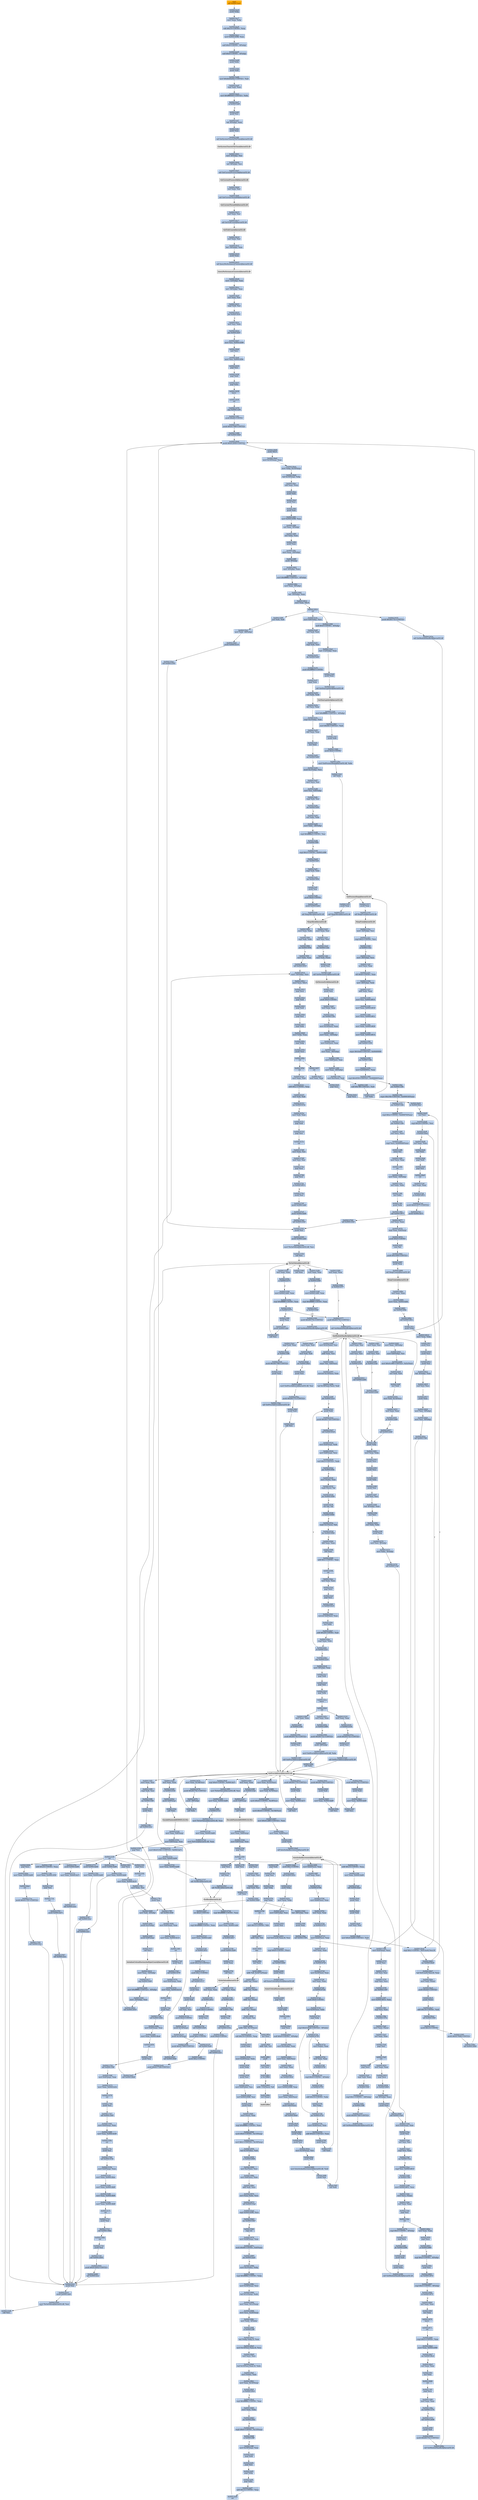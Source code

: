digraph G {
node[shape=rectangle,style=filled,fillcolor=lightsteelblue,color=lightsteelblue]
bgcolor="transparent"
a0x00411471call_0x00412ac6[label="start\ncall 0x00412ac6",color="lightgrey",fillcolor="orange"];
a0x00412ac6pushl_ebp[label="0x00412ac6\npushl %ebp"];
a0x00412ac7movl_esp_ebp[label="0x00412ac7\nmovl %esp, %ebp"];
a0x00412ac9subl_0x10UINT8_esp[label="0x00412ac9\nsubl $0x10<UINT8>, %esp"];
a0x00412accmovl_0x0041d398_eax[label="0x00412acc\nmovl 0x0041d398, %eax"];
a0x00412ad1andl_0x0UINT8__8ebp_[label="0x00412ad1\nandl $0x0<UINT8>, -8(%ebp)"];
a0x00412ad5andl_0x0UINT8__4ebp_[label="0x00412ad5\nandl $0x0<UINT8>, -4(%ebp)"];
a0x00412ad9pushl_ebx[label="0x00412ad9\npushl %ebx"];
a0x00412adapushl_edi[label="0x00412ada\npushl %edi"];
a0x00412adbmovl_0xbb40e64eUINT32_edi[label="0x00412adb\nmovl $0xbb40e64e<UINT32>, %edi"];
a0x00412ae0cmpl_edi_eax[label="0x00412ae0\ncmpl %edi, %eax"];
a0x00412ae2movl_0xffff0000UINT32_ebx[label="0x00412ae2\nmovl $0xffff0000<UINT32>, %ebx"];
a0x00412ae7je_0x00412af6[label="0x00412ae7\nje 0x00412af6"];
a0x00412af6pushl_esi[label="0x00412af6\npushl %esi"];
a0x00412af7leal__8ebp__eax[label="0x00412af7\nleal -8(%ebp), %eax"];
a0x00412afapushl_eax[label="0x00412afa\npushl %eax"];
a0x00412afbcall_GetSystemTimeAsFileTime_kernel32_dll[label="0x00412afb\ncall GetSystemTimeAsFileTime@kernel32.dll"];
GetSystemTimeAsFileTime_kernel32_dll[label="GetSystemTimeAsFileTime@kernel32.dll",color="lightgrey",fillcolor="lightgrey"];
a0x00412b01movl__4ebp__esi[label="0x00412b01\nmovl -4(%ebp), %esi"];
a0x00412b04xorl__8ebp__esi[label="0x00412b04\nxorl -8(%ebp), %esi"];
a0x00412b07call_GetCurrentProcessId_kernel32_dll[label="0x00412b07\ncall GetCurrentProcessId@kernel32.dll"];
GetCurrentProcessId_kernel32_dll[label="GetCurrentProcessId@kernel32.dll",color="lightgrey",fillcolor="lightgrey"];
a0x00412b0dxorl_eax_esi[label="0x00412b0d\nxorl %eax, %esi"];
a0x00412b0fcall_GetCurrentThreadId_kernel32_dll[label="0x00412b0f\ncall GetCurrentThreadId@kernel32.dll"];
GetCurrentThreadId_kernel32_dll[label="GetCurrentThreadId@kernel32.dll",color="lightgrey",fillcolor="lightgrey"];
a0x00412b15xorl_eax_esi[label="0x00412b15\nxorl %eax, %esi"];
a0x00412b17call_GetTickCount_kernel32_dll[label="0x00412b17\ncall GetTickCount@kernel32.dll"];
GetTickCount_kernel32_dll[label="GetTickCount@kernel32.dll",color="lightgrey",fillcolor="lightgrey"];
a0x00412b1dxorl_eax_esi[label="0x00412b1d\nxorl %eax, %esi"];
a0x00412b1fleal__16ebp__eax[label="0x00412b1f\nleal -16(%ebp), %eax"];
a0x00412b22pushl_eax[label="0x00412b22\npushl %eax"];
a0x00412b23call_QueryPerformanceCounter_kernel32_dll[label="0x00412b23\ncall QueryPerformanceCounter@kernel32.dll"];
QueryPerformanceCounter_kernel32_dll[label="QueryPerformanceCounter@kernel32.dll",color="lightgrey",fillcolor="lightgrey"];
a0x00412b29movl__12ebp__eax[label="0x00412b29\nmovl -12(%ebp), %eax"];
a0x00412b2cxorl__16ebp__eax[label="0x00412b2c\nxorl -16(%ebp), %eax"];
a0x00412b2fxorl_eax_esi[label="0x00412b2f\nxorl %eax, %esi"];
a0x00412b31cmpl_edi_esi[label="0x00412b31\ncmpl %edi, %esi"];
a0x00412b33jne_0x00412b3c[label="0x00412b33\njne 0x00412b3c"];
a0x00412b3ctestl_esi_ebx[label="0x00412b3c\ntestl %esi, %ebx"];
a0x00412b3ejne_0x00412b47[label="0x00412b3e\njne 0x00412b47"];
a0x00412b47movl_esi_0x0041d398[label="0x00412b47\nmovl %esi, 0x0041d398"];
a0x00412b4dnotl_esi[label="0x00412b4d\nnotl %esi"];
a0x00412b4fmovl_esi_0x0041d39c[label="0x00412b4f\nmovl %esi, 0x0041d39c"];
a0x00412b55popl_esi[label="0x00412b55\npopl %esi"];
a0x00412b56popl_edi[label="0x00412b56\npopl %edi"];
a0x00412b57popl_ebx[label="0x00412b57\npopl %ebx"];
a0x00412b58leave_[label="0x00412b58\nleave "];
a0x00412b59ret[label="0x00412b59\nret"];
a0x00411476jmp_0x00411291[label="0x00411476\njmp 0x00411291"];
a0x00411291pushl_0x60UINT8[label="0x00411291\npushl $0x60<UINT8>"];
a0x00411293pushl_0x4174f8UINT32[label="0x00411293\npushl $0x4174f8<UINT32>"];
a0x00411298call_0x004128d4[label="0x00411298\ncall 0x004128d4"];
a0x004128d4pushl_0x412930UINT32[label="0x004128d4\npushl $0x412930<UINT32>"];
a0x004128d9pushl_fs_0[label="0x004128d9\npushl %fs:0"];
a0x004128e0movl_0x10esp__eax[label="0x004128e0\nmovl 0x10(%esp), %eax"];
a0x004128e4movl_ebp_0x10esp_[label="0x004128e4\nmovl %ebp, 0x10(%esp)"];
a0x004128e8leal_0x10esp__ebp[label="0x004128e8\nleal 0x10(%esp), %ebp"];
a0x004128ecsubl_eax_esp[label="0x004128ec\nsubl %eax, %esp"];
a0x004128eepushl_ebx[label="0x004128ee\npushl %ebx"];
a0x004128efpushl_esi[label="0x004128ef\npushl %esi"];
a0x004128f0pushl_edi[label="0x004128f0\npushl %edi"];
a0x004128f1movl_0x0041d398_eax[label="0x004128f1\nmovl 0x0041d398, %eax"];
a0x004128f6xorl_eax__4ebp_[label="0x004128f6\nxorl %eax, -4(%ebp)"];
a0x004128f9xorl_ebp_eax[label="0x004128f9\nxorl %ebp, %eax"];
a0x004128fbpushl_eax[label="0x004128fb\npushl %eax"];
a0x004128fcmovl_esp__24ebp_[label="0x004128fc\nmovl %esp, -24(%ebp)"];
a0x004128ffpushl__8ebp_[label="0x004128ff\npushl -8(%ebp)"];
a0x00412902movl__4ebp__eax[label="0x00412902\nmovl -4(%ebp), %eax"];
a0x00412905movl_0xfffffffeUINT32__4ebp_[label="0x00412905\nmovl $0xfffffffe<UINT32>, -4(%ebp)"];
a0x0041290cmovl_eax__8ebp_[label="0x0041290c\nmovl %eax, -8(%ebp)"];
a0x0041290fleal__16ebp__eax[label="0x0041290f\nleal -16(%ebp), %eax"];
a0x00412912movl_eax_fs_0[label="0x00412912\nmovl %eax, %fs:0"];
a0x00412918ret[label="0x00412918\nret"];
a0x0041129dandl_0x0UINT8__4ebp_[label="0x0041129d\nandl $0x0<UINT8>, -4(%ebp)"];
a0x004112a1leal__112ebp__eax[label="0x004112a1\nleal -112(%ebp), %eax"];
a0x004112a4pushl_eax[label="0x004112a4\npushl %eax"];
a0x004112a5call_GetStartupInfoA_kernel32_dll[label="0x004112a5\ncall GetStartupInfoA@kernel32.dll"];
GetStartupInfoA_kernel32_dll[label="GetStartupInfoA@kernel32.dll",color="lightgrey",fillcolor="lightgrey"];
a0x004112abmovl_0xfffffffeUINT32__4ebp_[label="0x004112ab\nmovl $0xfffffffe<UINT32>, -4(%ebp)"];
a0x004112b2movl_0x94UINT32_edi[label="0x004112b2\nmovl $0x94<UINT32>, %edi"];
a0x004112b7pushl_edi[label="0x004112b7\npushl %edi"];
a0x004112b8pushl_0x0UINT8[label="0x004112b8\npushl $0x0<UINT8>"];
a0x004112bamovl_GetProcessHeap_kernel32_dll_ebx[label="0x004112ba\nmovl GetProcessHeap@kernel32.dll, %ebx"];
a0x004112c0call_ebx[label="0x004112c0\ncall %ebx"];
GetProcessHeap_kernel32_dll[label="GetProcessHeap@kernel32.dll",color="lightgrey",fillcolor="lightgrey"];
a0x004112c2pushl_eax[label="0x004112c2\npushl %eax"];
a0x004112c3call_HeapAlloc_kernel32_dll[label="0x004112c3\ncall HeapAlloc@kernel32.dll"];
HeapAlloc_kernel32_dll[label="HeapAlloc@kernel32.dll",color="lightgrey",fillcolor="lightgrey"];
a0x004112c9movl_eax_esi[label="0x004112c9\nmovl %eax, %esi"];
a0x004112cbtestl_esi_esi[label="0x004112cb\ntestl %esi, %esi"];
a0x004112cdjne_0x004112dc[label="0x004112cd\njne 0x004112dc"];
a0x004112dcmovl_edi_esi_[label="0x004112dc\nmovl %edi, (%esi)"];
a0x004112depushl_esi[label="0x004112de\npushl %esi"];
a0x004112dfcall_GetVersionExA_kernel32_dll[label="0x004112df\ncall GetVersionExA@kernel32.dll"];
GetVersionExA_kernel32_dll[label="GetVersionExA@kernel32.dll",color="lightgrey",fillcolor="lightgrey"];
a0x004112e5pushl_esi[label="0x004112e5\npushl %esi"];
a0x004112e6pushl_0x0UINT8[label="0x004112e6\npushl $0x0<UINT8>"];
a0x004112e8testl_eax_eax[label="0x004112e8\ntestl %eax, %eax"];
a0x004112eajne_0x004112fa[label="0x004112ea\njne 0x004112fa"];
a0x004112famovl_0x10esi__eax[label="0x004112fa\nmovl 0x10(%esi), %eax"];
a0x004112fdmovl_eax__32ebp_[label="0x004112fd\nmovl %eax, -32(%ebp)"];
a0x00411300movl_0x4esi__eax[label="0x00411300\nmovl 0x4(%esi), %eax"];
a0x00411303movl_eax__36ebp_[label="0x00411303\nmovl %eax, -36(%ebp)"];
a0x00411306movl_0x8esi__eax[label="0x00411306\nmovl 0x8(%esi), %eax"];
a0x00411309movl_eax__40ebp_[label="0x00411309\nmovl %eax, -40(%ebp)"];
a0x0041130cmovl_0xcesi__edi[label="0x0041130c\nmovl 0xc(%esi), %edi"];
a0x0041130fandl_0x7fffUINT32_edi[label="0x0041130f\nandl $0x7fff<UINT32>, %edi"];
a0x00411315call_ebx[label="0x00411315\ncall %ebx"];
a0x00411317pushl_eax[label="0x00411317\npushl %eax"];
a0x00411318call_HeapFree_kernel32_dll[label="0x00411318\ncall HeapFree@kernel32.dll"];
HeapFree_kernel32_dll[label="HeapFree@kernel32.dll",color="lightgrey",fillcolor="lightgrey"];
a0x0041131emovl__32ebp__esi[label="0x0041131e\nmovl -32(%ebp), %esi"];
a0x00411321cmpl_0x2UINT8_esi[label="0x00411321\ncmpl $0x2<UINT8>, %esi"];
a0x00411324je_0x0041132c[label="0x00411324\nje 0x0041132c"];
a0x0041132cmovl__36ebp__ecx[label="0x0041132c\nmovl -36(%ebp), %ecx"];
a0x0041132fmovl_ecx_eax[label="0x0041132f\nmovl %ecx, %eax"];
a0x00411331shll_0x8UINT8_eax[label="0x00411331\nshll $0x8<UINT8>, %eax"];
a0x00411334movl__40ebp__edx[label="0x00411334\nmovl -40(%ebp), %edx"];
a0x00411337addl_edx_eax[label="0x00411337\naddl %edx, %eax"];
a0x00411339movl_esi_0x0041d610[label="0x00411339\nmovl %esi, 0x0041d610"];
a0x0041133fmovl_eax_0x0041d618[label="0x0041133f\nmovl %eax, 0x0041d618"];
a0x00411344movl_ecx_0x0041d61c[label="0x00411344\nmovl %ecx, 0x0041d61c"];
a0x0041134amovl_edx_0x0041d620[label="0x0041134a\nmovl %edx, 0x0041d620"];
a0x00411350movl_edi_0x0041d614[label="0x00411350\nmovl %edi, 0x0041d614"];
a0x00411356call_0x00411250[label="0x00411356\ncall 0x00411250"];
a0x00411250cmpw_0x5a4dUINT16_0x00400000[label="0x00411250\ncmpw $0x5a4d<UINT16>, 0x00400000"];
a0x00411259jne_0x0041128e[label="0x00411259\njne 0x0041128e"];
a0x0041125bmovl_0x0040003c_eax[label="0x0041125b\nmovl 0x0040003c, %eax"];
a0x00411260cmpl_0x4550UINT32_0x400000eax_[label="0x00411260\ncmpl $0x4550<UINT32>, 0x400000(%eax)"];
a0x0041126ajne_0x0041128e[label="0x0041126a\njne 0x0041128e"];
a0x0041126ccmpw_0x10bUINT16_0x400018eax_[label="0x0041126c\ncmpw $0x10b<UINT16>, 0x400018(%eax)"];
a0x00411275jne_0x0041128e[label="0x00411275\njne 0x0041128e"];
a0x00411277cmpl_0xeUINT8_0x400074eax_[label="0x00411277\ncmpl $0xe<UINT8>, 0x400074(%eax)"];
a0x0041127ejbe_0x0041128e[label="0x0041127e\njbe 0x0041128e"];
a0x00411280xorl_ecx_ecx[label="0x00411280\nxorl %ecx, %ecx"];
a0x00411282cmpl_ecx_0x4000e8eax_[label="0x00411282\ncmpl %ecx, 0x4000e8(%eax)"];
a0x00411288setne_cl[label="0x00411288\nsetne %cl"];
a0x0041128bmovl_ecx_eax[label="0x0041128b\nmovl %ecx, %eax"];
a0x0041128dret[label="0x0041128d\nret"];
a0x0041135bmovl_eax__32ebp_[label="0x0041135b\nmovl %eax, -32(%ebp)"];
a0x0041135exorl_ebx_ebx[label="0x0041135e\nxorl %ebx, %ebx"];
a0x00411360incl_ebx[label="0x00411360\nincl %ebx"];
a0x00411361pushl_ebx[label="0x00411361\npushl %ebx"];
a0x00411362call_0x00412877[label="0x00411362\ncall 0x00412877"];
a0x00412877xorl_eax_eax[label="0x00412877\nxorl %eax, %eax"];
a0x00412879cmpl_eax_0x4esp_[label="0x00412879\ncmpl %eax, 0x4(%esp)"];
a0x0041287dpushl_0x0UINT8[label="0x0041287d\npushl $0x0<UINT8>"];
a0x0041287fsete_al[label="0x0041287f\nsete %al"];
a0x00412882pushl_0x1000UINT32[label="0x00412882\npushl $0x1000<UINT32>"];
a0x00412887pushl_eax[label="0x00412887\npushl %eax"];
a0x00412888call_HeapCreate_kernel32_dll[label="0x00412888\ncall HeapCreate@kernel32.dll"];
HeapCreate_kernel32_dll[label="HeapCreate@kernel32.dll",color="lightgrey",fillcolor="lightgrey"];
a0x0041288etestl_eax_eax[label="0x0041288e\ntestl %eax, %eax"];
a0x00412890movl_eax_0x0041da8c[label="0x00412890\nmovl %eax, 0x0041da8c"];
a0x00412895jne_0x0041289a[label="0x00412895\njne 0x0041289a"];
a0x0041289acall_0x0041281c[label="0x0041289a\ncall 0x0041281c"];
a0x0041281cpushl_ebp[label="0x0041281c\npushl %ebp"];
a0x0041281dmovl_esp_ebp[label="0x0041281d\nmovl %esp, %ebp"];
a0x0041281fpushl_ecx[label="0x0041281f\npushl %ecx"];
a0x00412820pushl_ecx[label="0x00412820\npushl %ecx"];
a0x00412821pushl_esi[label="0x00412821\npushl %esi"];
a0x00412822leal__4ebp__eax[label="0x00412822\nleal -4(%ebp), %eax"];
a0x00412825xorl_esi_esi[label="0x00412825\nxorl %esi, %esi"];
a0x00412827pushl_eax[label="0x00412827\npushl %eax"];
a0x00412828movl_esi__4ebp_[label="0x00412828\nmovl %esi, -4(%ebp)"];
a0x0041282bmovl_esi__8ebp_[label="0x0041282b\nmovl %esi, -8(%ebp)"];
a0x0041282ecall_0x0041156f[label="0x0041282e\ncall 0x0041156f"];
a0x0041156fmovl_0x4esp__ecx[label="0x0041156f\nmovl 0x4(%esp), %ecx"];
a0x00411573pushl_esi[label="0x00411573\npushl %esi"];
a0x00411574xorl_esi_esi[label="0x00411574\nxorl %esi, %esi"];
a0x00411576cmpl_esi_ecx[label="0x00411576\ncmpl %esi, %ecx"];
a0x00411578jne_0x00411597[label="0x00411578\njne 0x00411597"];
a0x00411597movl_0x0041d610_eax[label="0x00411597\nmovl 0x0041d610, %eax"];
a0x0041159ccmpl_esi_eax[label="0x0041159c\ncmpl %esi, %eax"];
a0x0041159eje_0x0041157a[label="0x0041159e\nje 0x0041157a"];
a0x004115a0movl_eax_ecx_[label="0x004115a0\nmovl %eax, (%ecx)"];
a0x004115a2xorl_eax_eax[label="0x004115a2\nxorl %eax, %eax"];
a0x004115a4popl_esi[label="0x004115a4\npopl %esi"];
a0x004115a5ret[label="0x004115a5\nret"];
a0x00412833testl_eax_eax[label="0x00412833\ntestl %eax, %eax"];
a0x00412835popl_ecx[label="0x00412835\npopl %ecx"];
a0x00412836je_0x00412845[label="0x00412836\nje 0x00412845"];
a0x00412845leal__8ebp__eax[label="0x00412845\nleal -8(%ebp), %eax"];
a0x00412848pushl_eax[label="0x00412848\npushl %eax"];
a0x00412849call_0x004115a6[label="0x00412849\ncall 0x004115a6"];
a0x004115a6movl_0x4esp__eax[label="0x004115a6\nmovl 0x4(%esp), %eax"];
a0x004115aapushl_esi[label="0x004115aa\npushl %esi"];
a0x004115abxorl_esi_esi[label="0x004115ab\nxorl %esi, %esi"];
a0x004115adcmpl_esi_eax[label="0x004115ad\ncmpl %esi, %eax"];
a0x004115afjne_0x004115ce[label="0x004115af\njne 0x004115ce"];
a0x004115cecmpl_esi_0x0041d610[label="0x004115ce\ncmpl %esi, 0x0041d610"];
a0x004115d4je_0x004115b1[label="0x004115d4\nje 0x004115b1"];
a0x004115d6movl_0x0041d61c_ecx[label="0x004115d6\nmovl 0x0041d61c, %ecx"];
a0x004115dcmovl_ecx_eax_[label="0x004115dc\nmovl %ecx, (%eax)"];
a0x004115dexorl_eax_eax[label="0x004115de\nxorl %eax, %eax"];
a0x004115e0popl_esi[label="0x004115e0\npopl %esi"];
a0x004115e1ret[label="0x004115e1\nret"];
a0x0041284etestl_eax_eax[label="0x0041284e\ntestl %eax, %eax"];
a0x00412850popl_ecx[label="0x00412850\npopl %ecx"];
a0x00412851je_0x00412860[label="0x00412851\nje 0x00412860"];
a0x00412860cmpl_0x2UINT8__4ebp_[label="0x00412860\ncmpl $0x2<UINT8>, -4(%ebp)"];
a0x00412864popl_esi[label="0x00412864\npopl %esi"];
a0x00412865jne_0x00412872[label="0x00412865\njne 0x00412872"];
a0x00412867cmpl_0x5UINT8__8ebp_[label="0x00412867\ncmpl $0x5<UINT8>, -8(%ebp)"];
a0x0041286bjb_0x00412872[label="0x0041286b\njb 0x00412872"];
a0x0041286dxorl_eax_eax[label="0x0041286d\nxorl %eax, %eax"];
a0x0041286fincl_eax[label="0x0041286f\nincl %eax"];
a0x00412870leave_[label="0x00412870\nleave "];
a0x00412871ret[label="0x00412871\nret"];
a0x0041289fcmpl_0x3UINT8_eax[label="0x0041289f\ncmpl $0x3<UINT8>, %eax"];
a0x004128a2movl_eax_0x0041e088[label="0x004128a2\nmovl %eax, 0x0041e088"];
a0x004128a7jne_0x004128cd[label="0x004128a7\njne 0x004128cd"];
a0x004128cdxorl_eax_eax[label="0x004128cd\nxorl %eax, %eax"];
a0x004128cfincl_eax[label="0x004128cf\nincl %eax"];
a0x004128d0ret[label="0x004128d0\nret"];
a0x00411367popl_ecx[label="0x00411367\npopl %ecx"];
a0x00411368testl_eax_eax[label="0x00411368\ntestl %eax, %eax"];
a0x0041136ajne_0x00411374[label="0x0041136a\njne 0x00411374"];
a0x00411374call_0x00412698[label="0x00411374\ncall 0x00412698"];
a0x00412698pushl_edi[label="0x00412698\npushl %edi"];
a0x00412699pushl_0x40173cUINT32[label="0x00412699\npushl $0x40173c<UINT32>"];
a0x0041269ecall_GetModuleHandleA_kernel32_dll[label="0x0041269e\ncall GetModuleHandleA@kernel32.dll"];
GetModuleHandleA_kernel32_dll[label="GetModuleHandleA@kernel32.dll",color="lightgrey",fillcolor="lightgrey"];
a0x004126a4movl_eax_edi[label="0x004126a4\nmovl %eax, %edi"];
a0x004126a6testl_edi_edi[label="0x004126a6\ntestl %edi, %edi"];
a0x004126a8jne_0x004126b3[label="0x004126a8\njne 0x004126b3"];
a0x004126b3pushl_esi[label="0x004126b3\npushl %esi"];
a0x004126b4movl_GetProcAddress_kernel32_dll_esi[label="0x004126b4\nmovl GetProcAddress@kernel32.dll, %esi"];
a0x004126bapushl_0x40177cUINT32[label="0x004126ba\npushl $0x40177c<UINT32>"];
a0x004126bfpushl_edi[label="0x004126bf\npushl %edi"];
a0x004126c0call_esi[label="0x004126c0\ncall %esi"];
GetProcAddress_kernel32_dll[label="GetProcAddress@kernel32.dll",color="lightgrey",fillcolor="lightgrey"];
a0x004126c2pushl_0x401770UINT32[label="0x004126c2\npushl $0x401770<UINT32>"];
a0x004126c7pushl_edi[label="0x004126c7\npushl %edi"];
a0x004126c8movl_eax_0x0041da7c[label="0x004126c8\nmovl %eax, 0x0041da7c"];
a0x004126cdcall_esi[label="0x004126cd\ncall %esi"];
a0x004126cfpushl_0x401764UINT32[label="0x004126cf\npushl $0x401764<UINT32>"];
a0x004126d4pushl_edi[label="0x004126d4\npushl %edi"];
a0x004126d5movl_eax_0x0041da80[label="0x004126d5\nmovl %eax, 0x0041da80"];
a0x004126dacall_esi[label="0x004126da\ncall %esi"];
a0x004126dcpushl_0x40175cUINT32[label="0x004126dc\npushl $0x40175c<UINT32>"];
a0x004126e1pushl_edi[label="0x004126e1\npushl %edi"];
a0x004126e2movl_eax_0x0041da84[label="0x004126e2\nmovl %eax, 0x0041da84"];
a0x004126e7call_esi[label="0x004126e7\ncall %esi"];
a0x004126e9cmpl_0x0UINT8_0x0041da7c[label="0x004126e9\ncmpl $0x0<UINT8>, 0x0041da7c"];
a0x004126f0movl_TlsSetValue_kernel32_dll_esi[label="0x004126f0\nmovl TlsSetValue@kernel32.dll, %esi"];
a0x004126f6movl_eax_0x0041da88[label="0x004126f6\nmovl %eax, 0x0041da88"];
a0x004126fbje_0x00412713[label="0x004126fb\nje 0x00412713"];
a0x00412713movl_TlsGetValue_kernel32_dll_eax[label="0x00412713\nmovl TlsGetValue@kernel32.dll, %eax"];
a0x00412718movl_eax_0x0041da80[label="0x00412718\nmovl %eax, 0x0041da80"];
a0x0041271dmovl_TlsFree_kernel32_dll_eax[label="0x0041271d\nmovl TlsFree@kernel32.dll, %eax"];
a0x00412722movl_0x4123b1UINT32_0x0041da7c[label="0x00412722\nmovl $0x4123b1<UINT32>, 0x0041da7c"];
a0x0041272cmovl_esi_0x0041da84[label="0x0041272c\nmovl %esi, 0x0041da84"];
a0x00412732movl_eax_0x0041da88[label="0x00412732\nmovl %eax, 0x0041da88"];
a0x00412737call_TlsAlloc_kernel32_dll[label="0x00412737\ncall TlsAlloc@kernel32.dll"];
TlsAlloc_kernel32_dll[label="TlsAlloc@kernel32.dll",color="lightgrey",fillcolor="lightgrey"];
a0x0041273dcmpl_0xffffffffUINT8_eax[label="0x0041273d\ncmpl $0xffffffff<UINT8>, %eax"];
a0x00412740movl_eax_0x0041cab4[label="0x00412740\nmovl %eax, 0x0041cab4"];
a0x00412745je_0x00412817[label="0x00412745\nje 0x00412817"];
a0x0041274bpushl_0x0041da80[label="0x0041274b\npushl 0x0041da80"];
a0x00412751pushl_eax[label="0x00412751\npushl %eax"];
a0x00412752call_esi[label="0x00412752\ncall %esi"];
TlsSetValue_kernel32_dll[label="TlsSetValue@kernel32.dll",color="lightgrey",fillcolor="lightgrey"];
a0x00412754testl_eax_eax[label="0x00412754\ntestl %eax, %eax"];
a0x00412756je_0x00412817[label="0x00412756\nje 0x00412817"];
a0x0041275ccall_0x00411796[label="0x0041275c\ncall 0x00411796"];
a0x00411796pushl_esi[label="0x00411796\npushl %esi"];
a0x00411797call_0x0041233a[label="0x00411797\ncall 0x0041233a"];
a0x0041233apushl_0x0UINT8[label="0x0041233a\npushl $0x0<UINT8>"];
a0x0041233ccall_0x004122cc[label="0x0041233c\ncall 0x004122cc"];
a0x004122ccpushl_esi[label="0x004122cc\npushl %esi"];
a0x004122cdpushl_0x0041cab4[label="0x004122cd\npushl 0x0041cab4"];
a0x004122d3movl_TlsGetValue_kernel32_dll_esi[label="0x004122d3\nmovl TlsGetValue@kernel32.dll, %esi"];
a0x004122d9call_esi[label="0x004122d9\ncall %esi"];
TlsGetValue_kernel32_dll[label="TlsGetValue@kernel32.dll",color="lightgrey",fillcolor="lightgrey"];
a0x004122dbtestl_eax_eax[label="0x004122db\ntestl %eax, %eax"];
a0x004122ddje_0x00412300[label="0x004122dd\nje 0x00412300"];
a0x004122dfmovl_0x0041cab0_eax[label="0x004122df\nmovl 0x0041cab0, %eax"];
a0x004122e4cmpl_0xffffffffUINT8_eax[label="0x004122e4\ncmpl $0xffffffff<UINT8>, %eax"];
a0x004122e7je_0x00412300[label="0x004122e7\nje 0x00412300"];
a0x00412300pushl_0x40173cUINT32[label="0x00412300\npushl $0x40173c<UINT32>"];
a0x00412305call_GetModuleHandleA_kernel32_dll[label="0x00412305\ncall GetModuleHandleA@kernel32.dll"];
a0x0041230bmovl_eax_esi[label="0x0041230b\nmovl %eax, %esi"];
a0x0041230dtestl_esi_esi[label="0x0041230d\ntestl %esi, %esi"];
a0x0041230fje_0x00412334[label="0x0041230f\nje 0x00412334"];
a0x00412311call_0x00412260[label="0x00412311\ncall 0x00412260"];
a0x00412260pushl_ebp[label="0x00412260\npushl %ebp"];
a0x00412261movl_esp_ebp[label="0x00412261\nmovl %esp, %ebp"];
a0x00412263pushl_ecx[label="0x00412263\npushl %ecx"];
a0x00412264pushl_ecx[label="0x00412264\npushl %ecx"];
a0x00412265pushl_ebx[label="0x00412265\npushl %ebx"];
a0x00412266pushl_esi[label="0x00412266\npushl %esi"];
a0x00412267xorl_esi_esi[label="0x00412267\nxorl %esi, %esi"];
a0x00412269leal__4ebp__eax[label="0x00412269\nleal -4(%ebp), %eax"];
a0x0041226cincl_esi[label="0x0041226c\nincl %esi"];
a0x0041226dxorl_ebx_ebx[label="0x0041226d\nxorl %ebx, %ebx"];
a0x0041226fpushl_eax[label="0x0041226f\npushl %eax"];
a0x00412270movl_esi__8ebp_[label="0x00412270\nmovl %esi, -8(%ebp)"];
a0x00412273movl_ebx__4ebp_[label="0x00412273\nmovl %ebx, -4(%ebp)"];
a0x00412276call_0x004115a6[label="0x00412276\ncall 0x004115a6"];
a0x0041227bcmpl_0x5UINT8__4ebp_[label="0x0041227b\ncmpl $0x5<UINT8>, -4(%ebp)"];
a0x0041227fpopl_ecx[label="0x0041227f\npopl %ecx"];
a0x00412280jle_0x00412286[label="0x00412280\njle 0x00412286"];
a0x00412286pushl_edi[label="0x00412286\npushl %edi"];
a0x00412287pushl_ebx[label="0x00412287\npushl %ebx"];
a0x00412288call_GetModuleHandleA_kernel32_dll[label="0x00412288\ncall GetModuleHandleA@kernel32.dll"];
a0x0041228emovl_0x3ceax__esi[label="0x0041228e\nmovl 0x3c(%eax), %esi"];
a0x00412291addl_eax_esi[label="0x00412291\naddl %eax, %esi"];
a0x00412293cmpw_bx_0x6esi_[label="0x00412293\ncmpw %bx, 0x6(%esi)"];
a0x00412297movzwl_0x14esi__eax[label="0x00412297\nmovzwl 0x14(%esi), %eax"];
a0x0041229bleal_0x18eaxesi__edi[label="0x0041229b\nleal 0x18(%eax,%esi), %edi"];
a0x0041229fjbe_0x004122c4[label="0x0041229f\njbe 0x004122c4"];
a0x004122a1pushl_edi[label="0x004122a1\npushl %edi"];
a0x004122a2pushl_0x401724UINT32[label="0x004122a2\npushl $0x401724<UINT32>"];
a0x004122a7call_0x00414520[label="0x004122a7\ncall 0x00414520"];
a0x00414520movl_0x4esp__edx[label="0x00414520\nmovl 0x4(%esp), %edx"];
a0x00414524movl_0x8esp__ecx[label="0x00414524\nmovl 0x8(%esp), %ecx"];
a0x00414528testl_0x3UINT32_edx[label="0x00414528\ntestl $0x3<UINT32>, %edx"];
a0x0041452ejne_0x0041456c[label="0x0041452e\njne 0x0041456c"];
a0x00414530movl_edx__eax[label="0x00414530\nmovl (%edx), %eax"];
a0x00414532cmpb_ecx__al[label="0x00414532\ncmpb (%ecx), %al"];
a0x00414534jne_0x00414564[label="0x00414534\njne 0x00414564"];
a0x00414536orb_al_al[label="0x00414536\norb %al, %al"];
a0x00414538je_0x00414560[label="0x00414538\nje 0x00414560"];
a0x0041453acmpb_0x1ecx__ah[label="0x0041453a\ncmpb 0x1(%ecx), %ah"];
a0x0041453djne_0x00414564[label="0x0041453d\njne 0x00414564"];
a0x00414564sbbl_eax_eax[label="0x00414564\nsbbl %eax, %eax"];
a0x00414566shll_eax[label="0x00414566\nshll %eax"];
a0x00414568addl_0x1UINT8_eax[label="0x00414568\naddl $0x1<UINT8>, %eax"];
a0x0041456bret[label="0x0041456b\nret"];
a0x004122actestl_eax_eax[label="0x004122ac\ntestl %eax, %eax"];
a0x004122aepopl_ecx[label="0x004122ae\npopl %ecx"];
a0x004122afpopl_ecx[label="0x004122af\npopl %ecx"];
a0x004122b0je_0x004122c0[label="0x004122b0\nje 0x004122c0"];
a0x004122b2movzwl_0x6esi__eax[label="0x004122b2\nmovzwl 0x6(%esi), %eax"];
a0x004122b6incl_ebx[label="0x004122b6\nincl %ebx"];
a0x004122b7addl_0x28UINT8_edi[label="0x004122b7\naddl $0x28<UINT8>, %edi"];
a0x004122bacmpl_eax_ebx[label="0x004122ba\ncmpl %eax, %ebx"];
a0x004122bcjb_0x004122a1[label="0x004122bc\njb 0x004122a1"];
a0x004122bejmp_0x004122c4[label="0x004122be\njmp 0x004122c4"];
a0x004122c4movl__8ebp__eax[label="0x004122c4\nmovl -8(%ebp), %eax"];
a0x004122c7popl_edi[label="0x004122c7\npopl %edi"];
a0x004122c8popl_esi[label="0x004122c8\npopl %esi"];
a0x004122c9popl_ebx[label="0x004122c9\npopl %ebx"];
a0x004122caleave_[label="0x004122ca\nleave "];
a0x004122cbret[label="0x004122cb\nret"];
a0x00412316testl_eax_eax[label="0x00412316\ntestl %eax, %eax"];
a0x00412318je_0x00412334[label="0x00412318\nje 0x00412334"];
a0x0041231apushl_0x40172cUINT32[label="0x0041231a\npushl $0x40172c<UINT32>"];
a0x0041231fpushl_esi[label="0x0041231f\npushl %esi"];
a0x00412320call_GetProcAddress_kernel32_dll[label="0x00412320\ncall GetProcAddress@kernel32.dll"];
a0x00412326testl_eax_eax[label="0x00412326\ntestl %eax, %eax"];
a0x00412328je_0x00412334[label="0x00412328\nje 0x00412334"];
a0x0041232apushl_0x8esp_[label="0x0041232a\npushl 0x8(%esp)"];
a0x0041232ecall_eax[label="0x0041232e\ncall %eax"];
EncodePointer_KERNEL32_DLL[label="EncodePointer@KERNEL32.DLL",color="lightgrey",fillcolor="lightgrey"];
a0x00412330movl_eax_0x8esp_[label="0x00412330\nmovl %eax, 0x8(%esp)"];
a0x00412334movl_0x8esp__eax[label="0x00412334\nmovl 0x8(%esp), %eax"];
a0x00412338popl_esi[label="0x00412338\npopl %esi"];
a0x00412339ret[label="0x00412339\nret"];
a0x00412341popl_ecx[label="0x00412341\npopl %ecx"];
a0x00412342ret[label="0x00412342\nret"];
a0x0041179cmovl_eax_esi[label="0x0041179c\nmovl %eax, %esi"];
a0x0041179epushl_esi[label="0x0041179e\npushl %esi"];
a0x0041179fcall_0x00413458[label="0x0041179f\ncall 0x00413458"];
a0x00413458movl_0x4esp__eax[label="0x00413458\nmovl 0x4(%esp), %eax"];
a0x0041345cmovl_eax_0x0041dc14[label="0x0041345c\nmovl %eax, 0x0041dc14"];
a0x00413461ret[label="0x00413461\nret"];
a0x004117a4pushl_esi[label="0x004117a4\npushl %esi"];
a0x004117a5call_0x00413379[label="0x004117a5\ncall 0x00413379"];
a0x00413379movl_0x4esp__eax[label="0x00413379\nmovl 0x4(%esp), %eax"];
a0x0041337dmovl_eax_0x0041dc10[label="0x0041337d\nmovl %eax, 0x0041dc10"];
a0x00413382ret[label="0x00413382\nret"];
a0x004117aapushl_esi[label="0x004117aa\npushl %esi"];
a0x004117abcall_0x00412d4b[label="0x004117ab\ncall 0x00412d4b"];
a0x00412d4bmovl_0x4esp__eax[label="0x00412d4b\nmovl 0x4(%esp), %eax"];
a0x00412d4fmovl_eax_0x0041dbe8[label="0x00412d4f\nmovl %eax, 0x0041dbe8"];
a0x00412d54ret[label="0x00412d54\nret"];
a0x004117b0pushl_esi[label="0x004117b0\npushl %esi"];
a0x004117b1call_0x0041336f[label="0x004117b1\ncall 0x0041336f"];
a0x0041336fmovl_0x4esp__eax[label="0x0041336f\nmovl 0x4(%esp), %eax"];
a0x00413373movl_eax_0x0041dc0c[label="0x00413373\nmovl %eax, 0x0041dc0c"];
a0x00413378ret[label="0x00413378\nret"];
a0x004117b6pushl_esi[label="0x004117b6\npushl %esi"];
a0x004117b7call_0x00413365[label="0x004117b7\ncall 0x00413365"];
a0x00413365movl_0x4esp__eax[label="0x00413365\nmovl 0x4(%esp), %eax"];
a0x00413369movl_eax_0x0041dc00[label="0x00413369\nmovl %eax, 0x0041dc00"];
a0x0041336eret[label="0x0041336e\nret"];
a0x004117bcpushl_esi[label="0x004117bc\npushl %esi"];
a0x004117bdcall_0x0041315b[label="0x004117bd\ncall 0x0041315b"];
a0x0041315bmovl_0x4esp__eax[label="0x0041315b\nmovl 0x4(%esp), %eax"];
a0x0041315fmovl_eax_0x0041dbec[label="0x0041315f\nmovl %eax, 0x0041dbec"];
a0x00413164movl_eax_0x0041dbf0[label="0x00413164\nmovl %eax, 0x0041dbf0"];
a0x00413169movl_eax_0x0041dbf4[label="0x00413169\nmovl %eax, 0x0041dbf4"];
a0x0041316emovl_eax_0x0041dbf8[label="0x0041316e\nmovl %eax, 0x0041dbf8"];
a0x00413173ret[label="0x00413173\nret"];
a0x004117c2pushl_esi[label="0x004117c2\npushl %esi"];
a0x004117c3call_0x004119bb[label="0x004117c3\ncall 0x004119bb"];
a0x004119bbret[label="0x004119bb\nret"];
a0x004117c8pushl_esi[label="0x004117c8\npushl %esi"];
a0x004117c9call_0x00412b93[label="0x004117c9\ncall 0x00412b93"];
a0x00412b93pushl_0x412b5aUINT32[label="0x00412b93\npushl $0x412b5a<UINT32>"];
a0x00412b98call_0x004122cc[label="0x00412b98\ncall 0x004122cc"];
a0x00412b9dpopl_ecx[label="0x00412b9d\npopl %ecx"];
a0x00412b9emovl_eax_0x0041da90[label="0x00412b9e\nmovl %eax, 0x0041da90"];
a0x00412ba3ret[label="0x00412ba3\nret"];
a0x004117cepushl_0x411767UINT32[label="0x004117ce\npushl $0x411767<UINT32>"];
a0x004117d3call_0x004122cc[label="0x004117d3\ncall 0x004122cc"];
a0x004117d8addl_0x24UINT8_esp[label="0x004117d8\naddl $0x24<UINT8>, %esp"];
a0x004117dbmovl_eax_0x0041c930[label="0x004117db\nmovl %eax, 0x0041c930"];
a0x004117e0popl_esi[label="0x004117e0\npopl %esi"];
a0x004117e1ret[label="0x004117e1\nret"];
a0x00412761pushl_0x0041da7c[label="0x00412761\npushl 0x0041da7c"];
a0x00412767call_0x004122cc[label="0x00412767\ncall 0x004122cc"];
a0x0041276cpushl_0x0041da80[label="0x0041276c\npushl 0x0041da80"];
a0x00412772movl_eax_0x0041da7c[label="0x00412772\nmovl %eax, 0x0041da7c"];
a0x00412777call_0x004122cc[label="0x00412777\ncall 0x004122cc"];
a0x0041277cpushl_0x0041da84[label="0x0041277c\npushl 0x0041da84"];
a0x00412782movl_eax_0x0041da80[label="0x00412782\nmovl %eax, 0x0041da80"];
a0x00412787call_0x004122cc[label="0x00412787\ncall 0x004122cc"];
a0x0041278cpushl_0x0041da88[label="0x0041278c\npushl 0x0041da88"];
a0x00412792movl_eax_0x0041da84[label="0x00412792\nmovl %eax, 0x0041da84"];
a0x00412797call_0x004122cc[label="0x00412797\ncall 0x004122cc"];
a0x0041279caddl_0x10UINT8_esp[label="0x0041279c\naddl $0x10<UINT8>, %esp"];
a0x0041279fmovl_eax_0x0041da88[label="0x0041279f\nmovl %eax, 0x0041da88"];
a0x004127a4call_0x00412ba4[label="0x004127a4\ncall 0x00412ba4"];
a0x00412ba4pushl_esi[label="0x00412ba4\npushl %esi"];
a0x00412ba5pushl_edi[label="0x00412ba5\npushl %edi"];
a0x00412ba6xorl_esi_esi[label="0x00412ba6\nxorl %esi, %esi"];
a0x00412ba8movl_0x41da98UINT32_edi[label="0x00412ba8\nmovl $0x41da98<UINT32>, %edi"];
a0x00412badcmpl_0x1UINT8_0x41cac4esi8_[label="0x00412bad\ncmpl $0x1<UINT8>, 0x41cac4(,%esi,8)"];
a0x00412bb5jne_0x00412bd5[label="0x00412bb5\njne 0x00412bd5"];
a0x00412bb7leal_0x41cac0esi8__eax[label="0x00412bb7\nleal 0x41cac0(,%esi,8), %eax"];
a0x00412bbemovl_edi_eax_[label="0x00412bbe\nmovl %edi, (%eax)"];
a0x00412bc0pushl_0xfa0UINT32[label="0x00412bc0\npushl $0xfa0<UINT32>"];
a0x00412bc5pushl_eax_[label="0x00412bc5\npushl (%eax)"];
a0x00412bc7addl_0x18UINT8_edi[label="0x00412bc7\naddl $0x18<UINT8>, %edi"];
a0x00412bcacall_0x00413393[label="0x00412bca\ncall 0x00413393"];
a0x00413393pushl_0x14UINT8[label="0x00413393\npushl $0x14<UINT8>"];
a0x00413395pushl_0x417648UINT32[label="0x00413395\npushl $0x417648<UINT32>"];
a0x0041339acall_0x004128d4[label="0x0041339a\ncall 0x004128d4"];
a0x0041339fxorl_edi_edi[label="0x0041339f\nxorl %edi, %edi"];
a0x004133a1movl_edi__28ebp_[label="0x004133a1\nmovl %edi, -28(%ebp)"];
a0x004133a4pushl_0x0041dc10[label="0x004133a4\npushl 0x0041dc10"];
a0x004133aacall_0x00412343[label="0x004133aa\ncall 0x00412343"];
a0x00412343pushl_esi[label="0x00412343\npushl %esi"];
a0x00412344pushl_0x0041cab4[label="0x00412344\npushl 0x0041cab4"];
a0x0041234amovl_TlsGetValue_kernel32_dll_esi[label="0x0041234a\nmovl TlsGetValue@kernel32.dll, %esi"];
a0x00412350call_esi[label="0x00412350\ncall %esi"];
a0x00412352testl_eax_eax[label="0x00412352\ntestl %eax, %eax"];
a0x00412354je_0x00412377[label="0x00412354\nje 0x00412377"];
a0x00412356movl_0x0041cab0_eax[label="0x00412356\nmovl 0x0041cab0, %eax"];
a0x0041235bcmpl_0xffffffffUINT8_eax[label="0x0041235b\ncmpl $0xffffffff<UINT8>, %eax"];
a0x0041235eje_0x00412377[label="0x0041235e\nje 0x00412377"];
a0x00412377pushl_0x40173cUINT32[label="0x00412377\npushl $0x40173c<UINT32>"];
a0x0041237ccall_GetModuleHandleA_kernel32_dll[label="0x0041237c\ncall GetModuleHandleA@kernel32.dll"];
a0x00412382movl_eax_esi[label="0x00412382\nmovl %eax, %esi"];
a0x00412384testl_esi_esi[label="0x00412384\ntestl %esi, %esi"];
a0x00412386je_0x004123ab[label="0x00412386\nje 0x004123ab"];
a0x00412388call_0x00412260[label="0x00412388\ncall 0x00412260"];
a0x0041238dtestl_eax_eax[label="0x0041238d\ntestl %eax, %eax"];
a0x0041238fje_0x004123ab[label="0x0041238f\nje 0x004123ab"];
a0x00412391pushl_0x40174cUINT32[label="0x00412391\npushl $0x40174c<UINT32>"];
a0x00412396pushl_esi[label="0x00412396\npushl %esi"];
a0x00412397call_GetProcAddress_kernel32_dll[label="0x00412397\ncall GetProcAddress@kernel32.dll"];
a0x0041239dtestl_eax_eax[label="0x0041239d\ntestl %eax, %eax"];
a0x0041239fje_0x004123ab[label="0x0041239f\nje 0x004123ab"];
a0x004123a1pushl_0x8esp_[label="0x004123a1\npushl 0x8(%esp)"];
a0x004123a5call_eax[label="0x004123a5\ncall %eax"];
DecodePointer_KERNEL32_DLL[label="DecodePointer@KERNEL32.DLL",color="lightgrey",fillcolor="lightgrey"];
a0x004123a7movl_eax_0x8esp_[label="0x004123a7\nmovl %eax, 0x8(%esp)"];
a0x004123abmovl_0x8esp__eax[label="0x004123ab\nmovl 0x8(%esp), %eax"];
a0x004123afpopl_esi[label="0x004123af\npopl %esi"];
a0x004123b0ret[label="0x004123b0\nret"];
a0x004133afpopl_ecx[label="0x004133af\npopl %ecx"];
a0x004133b0movl_eax_esi[label="0x004133b0\nmovl %eax, %esi"];
a0x004133b2cmpl_edi_esi[label="0x004133b2\ncmpl %edi, %esi"];
a0x004133b4jne_0x00413409[label="0x004133b4\njne 0x00413409"];
a0x004133b6leal__28ebp__eax[label="0x004133b6\nleal -28(%ebp), %eax"];
a0x004133b9pushl_eax[label="0x004133b9\npushl %eax"];
a0x004133bacall_0x0041156f[label="0x004133ba\ncall 0x0041156f"];
a0x004133bfpopl_ecx[label="0x004133bf\npopl %ecx"];
a0x004133c0cmpl_edi_eax[label="0x004133c0\ncmpl %edi, %eax"];
a0x004133c2je_0x004133d1[label="0x004133c2\nje 0x004133d1"];
a0x004133d1cmpl_0x1UINT8__28ebp_[label="0x004133d1\ncmpl $0x1<UINT8>, -28(%ebp)"];
a0x004133d5je_0x004133f8[label="0x004133d5\nje 0x004133f8"];
a0x004133d7pushl_0x4017b0UINT32[label="0x004133d7\npushl $0x4017b0<UINT32>"];
a0x004133dccall_GetModuleHandleA_kernel32_dll[label="0x004133dc\ncall GetModuleHandleA@kernel32.dll"];
a0x004133e2cmpl_edi_eax[label="0x004133e2\ncmpl %edi, %eax"];
a0x004133e4je_0x004133f8[label="0x004133e4\nje 0x004133f8"];
a0x004133e6pushl_0x401788UINT32[label="0x004133e6\npushl $0x401788<UINT32>"];
a0x004133ebpushl_eax[label="0x004133eb\npushl %eax"];
a0x004133eccall_GetProcAddress_kernel32_dll[label="0x004133ec\ncall GetProcAddress@kernel32.dll"];
a0x004133f2movl_eax_esi[label="0x004133f2\nmovl %eax, %esi"];
a0x004133f4cmpl_edi_esi[label="0x004133f4\ncmpl %edi, %esi"];
a0x004133f6jne_0x004133fd[label="0x004133f6\njne 0x004133fd"];
a0x004133fdpushl_esi[label="0x004133fd\npushl %esi"];
a0x004133fecall_0x004122cc[label="0x004133fe\ncall 0x004122cc"];
a0x00413403popl_ecx[label="0x00413403\npopl %ecx"];
a0x00413404movl_eax_0x0041dc10[label="0x00413404\nmovl %eax, 0x0041dc10"];
a0x00413409movl_edi__4ebp_[label="0x00413409\nmovl %edi, -4(%ebp)"];
a0x0041340cpushl_0xcebp_[label="0x0041340c\npushl 0xc(%ebp)"];
a0x0041340fpushl_0x8ebp_[label="0x0041340f\npushl 0x8(%ebp)"];
a0x00413412call_esi[label="0x00413412\ncall %esi"];
InitializeCriticalSectionAndSpinCount_kernel32_dll[label="InitializeCriticalSectionAndSpinCount@kernel32.dll",color="lightgrey",fillcolor="lightgrey"];
a0x00413414movl_eax__32ebp_[label="0x00413414\nmovl %eax, -32(%ebp)"];
a0x00413417jmp_0x00413448[label="0x00413417\njmp 0x00413448"];
a0x00413448movl_0xfffffffeUINT32__4ebp_[label="0x00413448\nmovl $0xfffffffe<UINT32>, -4(%ebp)"];
a0x0041344fmovl__32ebp__eax[label="0x0041344f\nmovl -32(%ebp), %eax"];
a0x00413452call_0x00412919[label="0x00413452\ncall 0x00412919"];
a0x00412919movl__16ebp__ecx[label="0x00412919\nmovl -16(%ebp), %ecx"];
a0x0041291cmovl_ecx_fs_0[label="0x0041291c\nmovl %ecx, %fs:0"];
a0x00412923popl_ecx[label="0x00412923\npopl %ecx"];
a0x00412924popl_edi[label="0x00412924\npopl %edi"];
a0x00412925popl_edi[label="0x00412925\npopl %edi"];
a0x00412926popl_esi[label="0x00412926\npopl %esi"];
a0x00412927popl_ebx[label="0x00412927\npopl %ebx"];
a0x00412928movl_ebp_esp[label="0x00412928\nmovl %ebp, %esp"];
a0x0041292apopl_ebp[label="0x0041292a\npopl %ebp"];
a0x0041292bpushl_ecx[label="0x0041292b\npushl %ecx"];
a0x0041292cret[label="0x0041292c\nret"];
a0x00413457ret[label="0x00413457\nret"];
a0x00412bcftestl_eax_eax[label="0x00412bcf\ntestl %eax, %eax"];
a0x00412bd1popl_ecx[label="0x00412bd1\npopl %ecx"];
a0x00412bd2popl_ecx[label="0x00412bd2\npopl %ecx"];
a0x00412bd3je_0x00412be1[label="0x00412bd3\nje 0x00412be1"];
a0x00412bd5incl_esi[label="0x00412bd5\nincl %esi"];
a0x00412bd6cmpl_0x24UINT8_esi[label="0x00412bd6\ncmpl $0x24<UINT8>, %esi"];
a0x00412bd9jl_0x00412bad[label="0x00412bd9\njl 0x00412bad"];
a0x00412bdbxorl_eax_eax[label="0x00412bdb\nxorl %eax, %eax"];
a0x00412bddincl_eax[label="0x00412bdd\nincl %eax"];
a0x00412bdepopl_edi[label="0x00412bde\npopl %edi"];
a0x00412bdfpopl_esi[label="0x00412bdf\npopl %esi"];
a0x00412be0ret[label="0x00412be0\nret"];
a0x004127a9testl_eax_eax[label="0x004127a9\ntestl %eax, %eax"];
a0x004127abje_0x00412812[label="0x004127ab\nje 0x00412812"];
a0x004127adpushl_0x412577UINT32[label="0x004127ad\npushl $0x412577<UINT32>"];
a0x004127b2pushl_0x0041da7c[label="0x004127b2\npushl 0x0041da7c"];
a0x004127b8call_0x00412343[label="0x004127b8\ncall 0x00412343"];
a0x004127bdpopl_ecx[label="0x004127bd\npopl %ecx"];
a0x004127becall_eax[label="0x004127be\ncall %eax"];
a0x004123b1call_TlsAlloc_kernel32_dll[label="0x004123b1\ncall TlsAlloc@kernel32.dll"];
a0x004123b7ret_0x4UINT16[label="0x004123b7\nret $0x4<UINT16>"];
a0x004127c0cmpl_0xffffffffUINT8_eax[label="0x004127c0\ncmpl $0xffffffff<UINT8>, %eax"];
a0x004127c3movl_eax_0x0041cab0[label="0x004127c3\nmovl %eax, 0x0041cab0"];
a0x004127c8je_0x00412812[label="0x004127c8\nje 0x00412812"];
a0x004127capushl_0x214UINT32[label="0x004127ca\npushl $0x214<UINT32>"];
a0x004127cfpushl_0x1UINT8[label="0x004127cf\npushl $0x1<UINT8>"];
a0x004127d1call_0x00414117[label="0x004127d1\ncall 0x00414117"];
a0x00414117pushl_esi[label="0x00414117\npushl %esi"];
a0x00414118pushl_edi[label="0x00414118\npushl %edi"];
a0x00414119xorl_esi_esi[label="0x00414119\nxorl %esi, %esi"];
a0x0041411bpushl_0x0UINT8[label="0x0041411b\npushl $0x0<UINT8>"];
a0x0041411dpushl_0x14esp_[label="0x0041411d\npushl 0x14(%esp)"];
a0x00414121pushl_0x14esp_[label="0x00414121\npushl 0x14(%esp)"];
a0x00414125call_0x00415e40[label="0x00414125\ncall 0x00415e40"];
a0x00415e40pushl_0xcUINT8[label="0x00415e40\npushl $0xc<UINT8>"];
a0x00415e42pushl_0x417728UINT32[label="0x00415e42\npushl $0x417728<UINT32>"];
a0x00415e47call_0x004128d4[label="0x00415e47\ncall 0x004128d4"];
a0x00415e4cmovl_0x8ebp__ecx[label="0x00415e4c\nmovl 0x8(%ebp), %ecx"];
a0x00415e4fxorl_edi_edi[label="0x00415e4f\nxorl %edi, %edi"];
a0x00415e51cmpl_edi_ecx[label="0x00415e51\ncmpl %edi, %ecx"];
a0x00415e53jbe_0x00415e83[label="0x00415e53\njbe 0x00415e83"];
a0x00415e55pushl_0xffffffe0UINT8[label="0x00415e55\npushl $0xffffffe0<UINT8>"];
a0x00415e57popl_eax[label="0x00415e57\npopl %eax"];
a0x00415e58xorl_edx_edx[label="0x00415e58\nxorl %edx, %edx"];
a0x00415e5adivl_ecx_eax[label="0x00415e5a\ndivl %ecx, %eax"];
a0x00415e5ccmpl_0xcebp__eax[label="0x00415e5c\ncmpl 0xc(%ebp), %eax"];
a0x00415e5fsbbl_eax_eax[label="0x00415e5f\nsbbl %eax, %eax"];
a0x00415e61incl_eax[label="0x00415e61\nincl %eax"];
a0x00415e62jne_0x00415e83[label="0x00415e62\njne 0x00415e83"];
a0x00415e83imull_0xcebp__ecx[label="0x00415e83\nimull 0xc(%ebp), %ecx"];
a0x00415e87movl_ecx_esi[label="0x00415e87\nmovl %ecx, %esi"];
a0x00415e89movl_esi_0x8ebp_[label="0x00415e89\nmovl %esi, 0x8(%ebp)"];
a0x00415e8ccmpl_edi_esi[label="0x00415e8c\ncmpl %edi, %esi"];
a0x00415e8ejne_0x00415e93[label="0x00415e8e\njne 0x00415e93"];
a0x00415e93xorl_ebx_ebx[label="0x00415e93\nxorl %ebx, %ebx"];
a0x00415e95movl_ebx__28ebp_[label="0x00415e95\nmovl %ebx, -28(%ebp)"];
a0x00415e98cmpl_0xffffffe0UINT8_esi[label="0x00415e98\ncmpl $0xffffffe0<UINT8>, %esi"];
a0x00415e9bja_0x00415f06[label="0x00415e9b\nja 0x00415f06"];
a0x00415e9dcmpl_0x3UINT8_0x0041e088[label="0x00415e9d\ncmpl $0x3<UINT8>, 0x0041e088"];
a0x00415ea4jne_0x00415ef1[label="0x00415ea4\njne 0x00415ef1"];
a0x00415ef1cmpl_edi_ebx[label="0x00415ef1\ncmpl %edi, %ebx"];
a0x00415ef3jne_0x00415f56[label="0x00415ef3\njne 0x00415f56"];
a0x00415ef5pushl_esi[label="0x00415ef5\npushl %esi"];
a0x00415ef6pushl_0x8UINT8[label="0x00415ef6\npushl $0x8<UINT8>"];
a0x00415ef8pushl_0x0041da8c[label="0x00415ef8\npushl 0x0041da8c"];
a0x00415efecall_HeapAlloc_kernel32_dll[label="0x00415efe\ncall HeapAlloc@kernel32.dll"];
a0x00415f04movl_eax_ebx[label="0x00415f04\nmovl %eax, %ebx"];
a0x00415f06cmpl_edi_ebx[label="0x00415f06\ncmpl %edi, %ebx"];
a0x00415f08jne_0x00415f56[label="0x00415f08\njne 0x00415f56"];
a0x00415f56movl_ebx_eax[label="0x00415f56\nmovl %ebx, %eax"];
a0x00415f58call_0x00412919[label="0x00415f58\ncall 0x00412919"];
a0x00415f5dret[label="0x00415f5d\nret"];
a0x0041412amovl_eax_edi[label="0x0041412a\nmovl %eax, %edi"];
a0x0041412caddl_0xcUINT8_esp[label="0x0041412c\naddl $0xc<UINT8>, %esp"];
a0x0041412ftestl_edi_edi[label="0x0041412f\ntestl %edi, %edi"];
a0x00414131jne_0x0041415a[label="0x00414131\njne 0x0041415a"];
a0x0041415amovl_edi_eax[label="0x0041415a\nmovl %edi, %eax"];
a0x0041415cpopl_edi[label="0x0041415c\npopl %edi"];
a0x0041415dpopl_esi[label="0x0041415d\npopl %esi"];
a0x0041415eret[label="0x0041415e\nret"];
a0x004127d6movl_eax_esi[label="0x004127d6\nmovl %eax, %esi"];
a0x004127d8testl_esi_esi[label="0x004127d8\ntestl %esi, %esi"];
a0x004127dapopl_ecx[label="0x004127da\npopl %ecx"];
a0x004127dbpopl_ecx[label="0x004127db\npopl %ecx"];
a0x004127dcje_0x00412812[label="0x004127dc\nje 0x00412812"];
a0x004127depushl_esi[label="0x004127de\npushl %esi"];
a0x004127dfpushl_0x0041cab0[label="0x004127df\npushl 0x0041cab0"];
a0x004127e5pushl_0x0041da84[label="0x004127e5\npushl 0x0041da84"];
a0x004127ebcall_0x00412343[label="0x004127eb\ncall 0x00412343"];
a0x00412360pushl_eax[label="0x00412360\npushl %eax"];
a0x00412361pushl_0x0041cab4[label="0x00412361\npushl 0x0041cab4"];
a0x00412367call_esi[label="0x00412367\ncall %esi"];
a0x00412369call_eax[label="0x00412369\ncall %eax"];
a0x0041236btestl_eax_eax[label="0x0041236b\ntestl %eax, %eax"];
a0x0041236dje_0x00412377[label="0x0041236d\nje 0x00412377"];
a0x004127f0popl_ecx[label="0x004127f0\npopl %ecx"];
a0x004127f1call_eax[label="0x004127f1\ncall %eax"];
a0x004127f3testl_eax_eax[label="0x004127f3\ntestl %eax, %eax"];
a0x004127f5je_0x00412812[label="0x004127f5\nje 0x00412812"];
a0x004127f7pushl_0x0UINT8[label="0x004127f7\npushl $0x0<UINT8>"];
a0x004127f9pushl_esi[label="0x004127f9\npushl %esi"];
a0x004127facall_0x00412429[label="0x004127fa\ncall 0x00412429"];
a0x00412429pushl_0xcUINT8[label="0x00412429\npushl $0xc<UINT8>"];
a0x0041242bpushl_0x417560UINT32[label="0x0041242b\npushl $0x417560<UINT32>"];
a0x00412430call_0x004128d4[label="0x00412430\ncall 0x004128d4"];
a0x00412435pushl_0x40173cUINT32[label="0x00412435\npushl $0x40173c<UINT32>"];
a0x0041243acall_GetModuleHandleA_kernel32_dll[label="0x0041243a\ncall GetModuleHandleA@kernel32.dll"];
a0x00412440movl_eax__28ebp_[label="0x00412440\nmovl %eax, -28(%ebp)"];
a0x00412443movl_0x8ebp__esi[label="0x00412443\nmovl 0x8(%ebp), %esi"];
a0x00412446movl_0x41c9f0UINT32_0x5cesi_[label="0x00412446\nmovl $0x41c9f0<UINT32>, 0x5c(%esi)"];
a0x0041244dxorl_edi_edi[label="0x0041244d\nxorl %edi, %edi"];
a0x0041244fincl_edi[label="0x0041244f\nincl %edi"];
a0x00412450movl_edi_0x14esi_[label="0x00412450\nmovl %edi, 0x14(%esi)"];
a0x00412453testl_eax_eax[label="0x00412453\ntestl %eax, %eax"];
a0x00412455je_0x00412486[label="0x00412455\nje 0x00412486"];
a0x00412457call_0x00412260[label="0x00412457\ncall 0x00412260"];
a0x0041245ctestl_eax_eax[label="0x0041245c\ntestl %eax, %eax"];
a0x0041245eje_0x00412486[label="0x0041245e\nje 0x00412486"];
a0x00412460pushl_0x40172cUINT32[label="0x00412460\npushl $0x40172c<UINT32>"];
a0x00412465pushl__28ebp_[label="0x00412465\npushl -28(%ebp)"];
a0x00412468movl_GetProcAddress_kernel32_dll_ebx[label="0x00412468\nmovl GetProcAddress@kernel32.dll, %ebx"];
a0x0041246ecall_ebx[label="0x0041246e\ncall %ebx"];
a0x00412470movl_eax_0x1f8esi_[label="0x00412470\nmovl %eax, 0x1f8(%esi)"];
a0x00412476pushl_0x40174cUINT32[label="0x00412476\npushl $0x40174c<UINT32>"];
a0x0041247bpushl__28ebp_[label="0x0041247b\npushl -28(%ebp)"];
a0x0041247ecall_ebx[label="0x0041247e\ncall %ebx"];
a0x00412480movl_eax_0x1fcesi_[label="0x00412480\nmovl %eax, 0x1fc(%esi)"];
a0x00412486movl_edi_0x70esi_[label="0x00412486\nmovl %edi, 0x70(%esi)"];
a0x00412489movb_0x43UINT8_0xc8esi_[label="0x00412489\nmovb $0x43<UINT8>, 0xc8(%esi)"];
a0x00412490movb_0x43UINT8_0x14besi_[label="0x00412490\nmovb $0x43<UINT8>, 0x14b(%esi)"];
a0x00412497movl_0x41cd80UINT32_eax[label="0x00412497\nmovl $0x41cd80<UINT32>, %eax"];
a0x0041249cmovl_eax_0x68esi_[label="0x0041249c\nmovl %eax, 0x68(%esi)"];
a0x0041249fpushl_eax[label="0x0041249f\npushl %eax"];
a0x004124a0call_InterlockedIncrement_kernel32_dll[label="0x004124a0\ncall InterlockedIncrement@kernel32.dll"];
InterlockedIncrement_kernel32_dll[label="InterlockedIncrement@kernel32.dll",color="lightgrey",fillcolor="lightgrey"];
a0x004124a6pushl_0xcUINT8[label="0x004124a6\npushl $0xc<UINT8>"];
a0x004124a8call_0x00412d1a[label="0x004124a8\ncall 0x00412d1a"];
a0x00412d1apushl_ebp[label="0x00412d1a\npushl %ebp"];
a0x00412d1bmovl_esp_ebp[label="0x00412d1b\nmovl %esp, %ebp"];
a0x00412d1dmovl_0x8ebp__eax[label="0x00412d1d\nmovl 0x8(%ebp), %eax"];
a0x00412d20pushl_esi[label="0x00412d20\npushl %esi"];
a0x00412d21leal_0x41cac0eax8__esi[label="0x00412d21\nleal 0x41cac0(,%eax,8), %esi"];
a0x00412d28cmpl_0x0UINT8_esi_[label="0x00412d28\ncmpl $0x0<UINT8>, (%esi)"];
a0x00412d2bjne_0x00412d40[label="0x00412d2b\njne 0x00412d40"];
a0x00412d40pushl_esi_[label="0x00412d40\npushl (%esi)"];
a0x00412d42call_EnterCriticalSection_kernel32_dll[label="0x00412d42\ncall EnterCriticalSection@kernel32.dll"];
EnterCriticalSection_kernel32_dll[label="EnterCriticalSection@kernel32.dll",color="lightgrey",fillcolor="lightgrey"];
a0x00412d48popl_esi[label="0x00412d48\npopl %esi"];
a0x00412d49popl_ebp[label="0x00412d49\npopl %ebp"];
a0x00412d4aret[label="0x00412d4a\nret"];
a0x004124adpopl_ecx[label="0x004124ad\npopl %ecx"];
a0x004124aeandl_0x0UINT8__4ebp_[label="0x004124ae\nandl $0x0<UINT8>, -4(%ebp)"];
a0x004124b2movl_0xcebp__eax[label="0x004124b2\nmovl 0xc(%ebp), %eax"];
a0x004124b5movl_eax_0x6cesi_[label="0x004124b5\nmovl %eax, 0x6c(%esi)"];
a0x004124b8testl_eax_eax[label="0x004124b8\ntestl %eax, %eax"];
a0x004124bajne_0x004124c4[label="0x004124ba\njne 0x004124c4"];
a0x004124bcmovl_0x0041d388_eax[label="0x004124bc\nmovl 0x0041d388, %eax"];
a0x004124c1movl_eax_0x6cesi_[label="0x004124c1\nmovl %eax, 0x6c(%esi)"];
a0x004124c4pushl_0x6cesi_[label="0x004124c4\npushl 0x6c(%esi)"];
a0x004124c7call_0x004146e8[label="0x004124c7\ncall 0x004146e8"];
a0x004146e8pushl_ebx[label="0x004146e8\npushl %ebx"];
a0x004146e9pushl_ebp[label="0x004146e9\npushl %ebp"];
a0x004146eapushl_esi[label="0x004146ea\npushl %esi"];
a0x004146ebmovl_0x10esp__esi[label="0x004146eb\nmovl 0x10(%esp), %esi"];
a0x004146efpushl_edi[label="0x004146ef\npushl %edi"];
a0x004146f0movl_InterlockedIncrement_kernel32_dll_edi[label="0x004146f0\nmovl InterlockedIncrement@kernel32.dll, %edi"];
a0x004146f6pushl_esi[label="0x004146f6\npushl %esi"];
a0x004146f7call_edi[label="0x004146f7\ncall %edi"];
a0x004146f9movl_0xb0esi__eax[label="0x004146f9\nmovl 0xb0(%esi), %eax"];
a0x004146fftestl_eax_eax[label="0x004146ff\ntestl %eax, %eax"];
a0x00414701je_0x00414706[label="0x00414701\nje 0x00414706"];
a0x00414706movl_0xb8esi__eax[label="0x00414706\nmovl 0xb8(%esi), %eax"];
a0x0041470ctestl_eax_eax[label="0x0041470c\ntestl %eax, %eax"];
a0x0041470eje_0x00414713[label="0x0041470e\nje 0x00414713"];
a0x00414713movl_0xb4esi__eax[label="0x00414713\nmovl 0xb4(%esi), %eax"];
a0x00414719testl_eax_eax[label="0x00414719\ntestl %eax, %eax"];
a0x0041471bje_0x00414720[label="0x0041471b\nje 0x00414720"];
a0x00414720movl_0xc0esi__eax[label="0x00414720\nmovl 0xc0(%esi), %eax"];
a0x00414726testl_eax_eax[label="0x00414726\ntestl %eax, %eax"];
a0x00414728je_0x0041472d[label="0x00414728\nje 0x0041472d"];
a0x0041472dpushl_0x6UINT8[label="0x0041472d\npushl $0x6<UINT8>"];
a0x0041472fleal_0x50esi__ebx[label="0x0041472f\nleal 0x50(%esi), %ebx"];
a0x00414732popl_ebp[label="0x00414732\npopl %ebp"];
a0x00414733cmpl_0x41d2a8UINT32__8ebx_[label="0x00414733\ncmpl $0x41d2a8<UINT32>, -8(%ebx)"];
a0x0041473aje_0x00414745[label="0x0041473a\nje 0x00414745"];
a0x0041473cmovl_ebx__eax[label="0x0041473c\nmovl (%ebx), %eax"];
a0x0041473etestl_eax_eax[label="0x0041473e\ntestl %eax, %eax"];
a0x00414740je_0x00414745[label="0x00414740\nje 0x00414745"];
a0x00414745cmpl_0x0UINT8__4ebx_[label="0x00414745\ncmpl $0x0<UINT8>, -4(%ebx)"];
a0x00414749je_0x00414755[label="0x00414749\nje 0x00414755"];
a0x00414755addl_0x10UINT8_ebx[label="0x00414755\naddl $0x10<UINT8>, %ebx"];
a0x00414758decl_ebp[label="0x00414758\ndecl %ebp"];
a0x00414759jne_0x00414733[label="0x00414759\njne 0x00414733"];
a0x0041475bmovl_0xd4esi__eax[label="0x0041475b\nmovl 0xd4(%esi), %eax"];
a0x00414761addl_0xb4UINT32_eax[label="0x00414761\naddl $0xb4<UINT32>, %eax"];
a0x00414766pushl_eax[label="0x00414766\npushl %eax"];
a0x00414767call_edi[label="0x00414767\ncall %edi"];
a0x00414769popl_edi[label="0x00414769\npopl %edi"];
a0x0041476apopl_esi[label="0x0041476a\npopl %esi"];
a0x0041476bpopl_ebp[label="0x0041476b\npopl %ebp"];
a0x0041476cpopl_ebx[label="0x0041476c\npopl %ebx"];
a0x0041476dret[label="0x0041476d\nret"];
a0x0012ff24sarb_0x12UINT8_bh[label="0x0012ff24\nsarb $0x12<UINT8>, %bh"];
a0x0012ff27addb_bh_bh[label="0x0012ff27\naddb %bh, %bh"];
a0x0012ff29daa_[label="0x0012ff29\ndaa "];
a0x0012ff2aincl_ecx[label="0x0012ff2a\nincl %ecx"];
a0x0012ff2baddb_dl_0x3d71eeax_[label="0x0012ff2b\naddb %dl, 0x3d71e(%eax)"];
a0x0012ff31addb_al_eax_[label="0x0012ff31\naddb %al, (%eax)"];
a0x0012ff33addb_al_edx_[label="0x0012ff33\naddb %al, (%edx)"];
a0x0012ff35addb_al_eax_[label="0x0012ff35\naddb %al, (%eax)"];
a0x0012ff37addb_ch_eax_[label="0x0012ff37\naddb %ch, (%eax)"];
a0x0012ff39orb_eax__al[label="0x0012ff39\norb (%eax), %al"];
a0x0012ff3baddb_bh_0x13ecx_[label="0x0012ff3b\naddb %bh, 0x13(%ecx)"];
a0x00412930subl_0x14UINT8_esp[label="0x00412930\nsubl $0x14<UINT8>, %esp"];
a0x00412933pushl_ebx[label="0x00412933\npushl %ebx"];
a0x00412934movl_0x20esp__ebx[label="0x00412934\nmovl 0x20(%esp), %ebx"];
a0x00412938pushl_ebp[label="0x00412938\npushl %ebp"];
a0x00412939pushl_esi[label="0x00412939\npushl %esi"];
a0x0041293amovl_0x8ebx__esi[label="0x0041293a\nmovl 0x8(%ebx), %esi"];
a0x0041293dxorl_0x0041d398_esi[label="0x0041293d\nxorl 0x0041d398, %esi"];
a0x00412943pushl_edi[label="0x00412943\npushl %edi"];
a0x00412944movl_esi__eax[label="0x00412944\nmovl (%esi), %eax"];
a0x00412946cmpl_0xfffffffeUINT8_eax[label="0x00412946\ncmpl $0xfffffffe<UINT8>, %eax"];
a0x00412949movb_0x0UINT8_0x13esp_[label="0x00412949\nmovb $0x0<UINT8>, 0x13(%esp)"];
a0x0041294emovl_0x1UINT32_0x18esp_[label="0x0041294e\nmovl $0x1<UINT32>, 0x18(%esp)"];
a0x00412956leal_0x10ebx__edi[label="0x00412956\nleal 0x10(%ebx), %edi"];
a0x00412959je_0x00412968[label="0x00412959\nje 0x00412968"];
a0x00412968movl_0xcesi__ecx[label="0x00412968\nmovl 0xc(%esi), %ecx"];
a0x0041296bmovl_0x8esi__eax[label="0x0041296b\nmovl 0x8(%esi), %eax"];
a0x0041296eaddl_edi_ecx[label="0x0041296e\naddl %edi, %ecx"];
a0x00412970xorl_eaxedi__ecx[label="0x00412970\nxorl (%eax,%edi), %ecx"];
a0x00412973call_0x004153ad[label="0x00412973\ncall 0x004153ad"];
a0x004153adcmpl_0x0041d398_ecx[label="0x004153ad\ncmpl 0x0041d398, %ecx"];
a0x004153b3jne_0x004153b7[label="0x004153b3\njne 0x004153b7"];
a0x004153b5repz_ret[label="0x004153b5\nrepz ret"];
a0x00412978movl_0x28esp__eax[label="0x00412978\nmovl 0x28(%esp), %eax"];
a0x0041297ctestb_0x66UINT8_0x4eax_[label="0x0041297c\ntestb $0x66<UINT8>, 0x4(%eax)"];
a0x00412980jne_0x00412aa5[label="0x00412980\njne 0x00412aa5"];
a0x00412986movl_0xcebx__ebp[label="0x00412986\nmovl 0xc(%ebx), %ebp"];
a0x00412989cmpl_0xfffffffeUINT8_ebp[label="0x00412989\ncmpl $0xfffffffe<UINT8>, %ebp"];
a0x0041298cmovl_0x30esp__ecx[label="0x0041298c\nmovl 0x30(%esp), %ecx"];
a0x00412990leal_0x1cesp__edx[label="0x00412990\nleal 0x1c(%esp), %edx"];
a0x00412994movl_eax_0x1cesp_[label="0x00412994\nmovl %eax, 0x1c(%esp)"];
a0x00412998movl_ecx_0x20esp_[label="0x00412998\nmovl %ecx, 0x20(%esp)"];
a0x0041299cmovl_edx__4ebx_[label="0x0041299c\nmovl %edx, -4(%ebx)"];
a0x0041299fje_0x004129ff[label="0x0041299f\nje 0x004129ff"];
a0x004129a1leal_ebpebp2__eax[label="0x004129a1\nleal (%ebp,%ebp,2), %eax"];
a0x004129a5movl_0x14esieax4__ecx[label="0x004129a5\nmovl 0x14(%esi,%eax,4), %ecx"];
a0x004129a9testl_ecx_ecx[label="0x004129a9\ntestl %ecx, %ecx"];
a0x004129ableal_0x10esieax4__ebx[label="0x004129ab\nleal 0x10(%esi,%eax,4), %ebx"];
a0x004129afmovl_ebx__eax[label="0x004129af\nmovl (%ebx), %eax"];
a0x004129b1movl_eax_0x14esp_[label="0x004129b1\nmovl %eax, 0x14(%esp)"];
a0x004129b5je_0x004129cd[label="0x004129b5\nje 0x004129cd"];
a0x004129cdcmpl_0xfffffffeUINT8_eax[label="0x004129cd\ncmpl $0xfffffffe<UINT8>, %eax"];
a0x004129d0movl_eax_ebp[label="0x004129d0\nmovl %eax, %ebp"];
a0x004129d2jne_0x004129a1[label="0x004129d2\njne 0x004129a1"];
a0x004129d4cmpb_0x0UINT8_0x13esp_[label="0x004129d4\ncmpb $0x0<UINT8>, 0x13(%esp)"];
a0x004129d9je_0x004129ff[label="0x004129d9\nje 0x004129ff"];
a0x004129ffmovl_0x18esp__eax[label="0x004129ff\nmovl 0x18(%esp), %eax"];
a0x00412a03popl_edi[label="0x00412a03\npopl %edi"];
a0x00412a04popl_esi[label="0x00412a04\npopl %esi"];
a0x00412a05popl_ebp[label="0x00412a05\npopl %ebp"];
a0x00412a06popl_ebx[label="0x00412a06\npopl %ebx"];
a0x00412a07addl_0x14UINT8_esp[label="0x00412a07\naddl $0x14<UINT8>, %esp"];
a0x00412a0aret[label="0x00412a0a\nret"];
a0x0012ff3eincl_ecx[label="0x0012ff3e\nincl %ecx"];
a0x0012ff3faddb_bh_ch[label="0x0012ff3f\naddb %bh, %ch"];
a0x0012ff41popfl_[label="0x0012ff41\npopfl "];
a0x0012ff42incl_ecx[label="0x0012ff42\nincl %ecx"];
a0x0012ff43js_0x12ff4d[label="0x0012ff43\njs 0x12ff4d"];
a0x0012ff45addb__132ecx__dl[label="0x0012ff45\naddb -132(%ecx), %dl"];
a0x0012ff4bincl_eax_[label="0x0012ff4b\nincl (%eax)"];
a0x0012ff4d[label="0x0012ff4d",color="lightgrey",fillcolor="lightgrey"];
a0x00411471call_0x00412ac6 -> a0x00412ac6pushl_ebp [color="#000000"];
a0x00412ac6pushl_ebp -> a0x00412ac7movl_esp_ebp [color="#000000"];
a0x00412ac7movl_esp_ebp -> a0x00412ac9subl_0x10UINT8_esp [color="#000000"];
a0x00412ac9subl_0x10UINT8_esp -> a0x00412accmovl_0x0041d398_eax [color="#000000"];
a0x00412accmovl_0x0041d398_eax -> a0x00412ad1andl_0x0UINT8__8ebp_ [color="#000000"];
a0x00412ad1andl_0x0UINT8__8ebp_ -> a0x00412ad5andl_0x0UINT8__4ebp_ [color="#000000"];
a0x00412ad5andl_0x0UINT8__4ebp_ -> a0x00412ad9pushl_ebx [color="#000000"];
a0x00412ad9pushl_ebx -> a0x00412adapushl_edi [color="#000000"];
a0x00412adapushl_edi -> a0x00412adbmovl_0xbb40e64eUINT32_edi [color="#000000"];
a0x00412adbmovl_0xbb40e64eUINT32_edi -> a0x00412ae0cmpl_edi_eax [color="#000000"];
a0x00412ae0cmpl_edi_eax -> a0x00412ae2movl_0xffff0000UINT32_ebx [color="#000000"];
a0x00412ae2movl_0xffff0000UINT32_ebx -> a0x00412ae7je_0x00412af6 [color="#000000"];
a0x00412ae7je_0x00412af6 -> a0x00412af6pushl_esi [color="#000000",label="T"];
a0x00412af6pushl_esi -> a0x00412af7leal__8ebp__eax [color="#000000"];
a0x00412af7leal__8ebp__eax -> a0x00412afapushl_eax [color="#000000"];
a0x00412afapushl_eax -> a0x00412afbcall_GetSystemTimeAsFileTime_kernel32_dll [color="#000000"];
a0x00412afbcall_GetSystemTimeAsFileTime_kernel32_dll -> GetSystemTimeAsFileTime_kernel32_dll [color="#000000"];
GetSystemTimeAsFileTime_kernel32_dll -> a0x00412b01movl__4ebp__esi [color="#000000"];
a0x00412b01movl__4ebp__esi -> a0x00412b04xorl__8ebp__esi [color="#000000"];
a0x00412b04xorl__8ebp__esi -> a0x00412b07call_GetCurrentProcessId_kernel32_dll [color="#000000"];
a0x00412b07call_GetCurrentProcessId_kernel32_dll -> GetCurrentProcessId_kernel32_dll [color="#000000"];
GetCurrentProcessId_kernel32_dll -> a0x00412b0dxorl_eax_esi [color="#000000"];
a0x00412b0dxorl_eax_esi -> a0x00412b0fcall_GetCurrentThreadId_kernel32_dll [color="#000000"];
a0x00412b0fcall_GetCurrentThreadId_kernel32_dll -> GetCurrentThreadId_kernel32_dll [color="#000000"];
GetCurrentThreadId_kernel32_dll -> a0x00412b15xorl_eax_esi [color="#000000"];
a0x00412b15xorl_eax_esi -> a0x00412b17call_GetTickCount_kernel32_dll [color="#000000"];
a0x00412b17call_GetTickCount_kernel32_dll -> GetTickCount_kernel32_dll [color="#000000"];
GetTickCount_kernel32_dll -> a0x00412b1dxorl_eax_esi [color="#000000"];
a0x00412b1dxorl_eax_esi -> a0x00412b1fleal__16ebp__eax [color="#000000"];
a0x00412b1fleal__16ebp__eax -> a0x00412b22pushl_eax [color="#000000"];
a0x00412b22pushl_eax -> a0x00412b23call_QueryPerformanceCounter_kernel32_dll [color="#000000"];
a0x00412b23call_QueryPerformanceCounter_kernel32_dll -> QueryPerformanceCounter_kernel32_dll [color="#000000"];
QueryPerformanceCounter_kernel32_dll -> a0x00412b29movl__12ebp__eax [color="#000000"];
a0x00412b29movl__12ebp__eax -> a0x00412b2cxorl__16ebp__eax [color="#000000"];
a0x00412b2cxorl__16ebp__eax -> a0x00412b2fxorl_eax_esi [color="#000000"];
a0x00412b2fxorl_eax_esi -> a0x00412b31cmpl_edi_esi [color="#000000"];
a0x00412b31cmpl_edi_esi -> a0x00412b33jne_0x00412b3c [color="#000000"];
a0x00412b33jne_0x00412b3c -> a0x00412b3ctestl_esi_ebx [color="#000000",label="T"];
a0x00412b3ctestl_esi_ebx -> a0x00412b3ejne_0x00412b47 [color="#000000"];
a0x00412b3ejne_0x00412b47 -> a0x00412b47movl_esi_0x0041d398 [color="#000000",label="T"];
a0x00412b47movl_esi_0x0041d398 -> a0x00412b4dnotl_esi [color="#000000"];
a0x00412b4dnotl_esi -> a0x00412b4fmovl_esi_0x0041d39c [color="#000000"];
a0x00412b4fmovl_esi_0x0041d39c -> a0x00412b55popl_esi [color="#000000"];
a0x00412b55popl_esi -> a0x00412b56popl_edi [color="#000000"];
a0x00412b56popl_edi -> a0x00412b57popl_ebx [color="#000000"];
a0x00412b57popl_ebx -> a0x00412b58leave_ [color="#000000"];
a0x00412b58leave_ -> a0x00412b59ret [color="#000000"];
a0x00412b59ret -> a0x00411476jmp_0x00411291 [color="#000000"];
a0x00411476jmp_0x00411291 -> a0x00411291pushl_0x60UINT8 [color="#000000"];
a0x00411291pushl_0x60UINT8 -> a0x00411293pushl_0x4174f8UINT32 [color="#000000"];
a0x00411293pushl_0x4174f8UINT32 -> a0x00411298call_0x004128d4 [color="#000000"];
a0x00411298call_0x004128d4 -> a0x004128d4pushl_0x412930UINT32 [color="#000000"];
a0x004128d4pushl_0x412930UINT32 -> a0x004128d9pushl_fs_0 [color="#000000"];
a0x004128d9pushl_fs_0 -> a0x004128e0movl_0x10esp__eax [color="#000000"];
a0x004128e0movl_0x10esp__eax -> a0x004128e4movl_ebp_0x10esp_ [color="#000000"];
a0x004128e4movl_ebp_0x10esp_ -> a0x004128e8leal_0x10esp__ebp [color="#000000"];
a0x004128e8leal_0x10esp__ebp -> a0x004128ecsubl_eax_esp [color="#000000"];
a0x004128ecsubl_eax_esp -> a0x004128eepushl_ebx [color="#000000"];
a0x004128eepushl_ebx -> a0x004128efpushl_esi [color="#000000"];
a0x004128efpushl_esi -> a0x004128f0pushl_edi [color="#000000"];
a0x004128f0pushl_edi -> a0x004128f1movl_0x0041d398_eax [color="#000000"];
a0x004128f1movl_0x0041d398_eax -> a0x004128f6xorl_eax__4ebp_ [color="#000000"];
a0x004128f6xorl_eax__4ebp_ -> a0x004128f9xorl_ebp_eax [color="#000000"];
a0x004128f9xorl_ebp_eax -> a0x004128fbpushl_eax [color="#000000"];
a0x004128fbpushl_eax -> a0x004128fcmovl_esp__24ebp_ [color="#000000"];
a0x004128fcmovl_esp__24ebp_ -> a0x004128ffpushl__8ebp_ [color="#000000"];
a0x004128ffpushl__8ebp_ -> a0x00412902movl__4ebp__eax [color="#000000"];
a0x00412902movl__4ebp__eax -> a0x00412905movl_0xfffffffeUINT32__4ebp_ [color="#000000"];
a0x00412905movl_0xfffffffeUINT32__4ebp_ -> a0x0041290cmovl_eax__8ebp_ [color="#000000"];
a0x0041290cmovl_eax__8ebp_ -> a0x0041290fleal__16ebp__eax [color="#000000"];
a0x0041290fleal__16ebp__eax -> a0x00412912movl_eax_fs_0 [color="#000000"];
a0x00412912movl_eax_fs_0 -> a0x00412918ret [color="#000000"];
a0x00412918ret -> a0x0041129dandl_0x0UINT8__4ebp_ [color="#000000"];
a0x0041129dandl_0x0UINT8__4ebp_ -> a0x004112a1leal__112ebp__eax [color="#000000"];
a0x004112a1leal__112ebp__eax -> a0x004112a4pushl_eax [color="#000000"];
a0x004112a4pushl_eax -> a0x004112a5call_GetStartupInfoA_kernel32_dll [color="#000000"];
a0x004112a5call_GetStartupInfoA_kernel32_dll -> GetStartupInfoA_kernel32_dll [color="#000000"];
GetStartupInfoA_kernel32_dll -> a0x004112abmovl_0xfffffffeUINT32__4ebp_ [color="#000000"];
a0x004112abmovl_0xfffffffeUINT32__4ebp_ -> a0x004112b2movl_0x94UINT32_edi [color="#000000"];
a0x004112b2movl_0x94UINT32_edi -> a0x004112b7pushl_edi [color="#000000"];
a0x004112b7pushl_edi -> a0x004112b8pushl_0x0UINT8 [color="#000000"];
a0x004112b8pushl_0x0UINT8 -> a0x004112bamovl_GetProcessHeap_kernel32_dll_ebx [color="#000000"];
a0x004112bamovl_GetProcessHeap_kernel32_dll_ebx -> a0x004112c0call_ebx [color="#000000"];
a0x004112c0call_ebx -> GetProcessHeap_kernel32_dll [color="#000000"];
GetProcessHeap_kernel32_dll -> a0x004112c2pushl_eax [color="#000000"];
a0x004112c2pushl_eax -> a0x004112c3call_HeapAlloc_kernel32_dll [color="#000000"];
a0x004112c3call_HeapAlloc_kernel32_dll -> HeapAlloc_kernel32_dll [color="#000000"];
HeapAlloc_kernel32_dll -> a0x004112c9movl_eax_esi [color="#000000"];
a0x004112c9movl_eax_esi -> a0x004112cbtestl_esi_esi [color="#000000"];
a0x004112cbtestl_esi_esi -> a0x004112cdjne_0x004112dc [color="#000000"];
a0x004112cdjne_0x004112dc -> a0x004112dcmovl_edi_esi_ [color="#000000",label="T"];
a0x004112dcmovl_edi_esi_ -> a0x004112depushl_esi [color="#000000"];
a0x004112depushl_esi -> a0x004112dfcall_GetVersionExA_kernel32_dll [color="#000000"];
a0x004112dfcall_GetVersionExA_kernel32_dll -> GetVersionExA_kernel32_dll [color="#000000"];
GetVersionExA_kernel32_dll -> a0x004112e5pushl_esi [color="#000000"];
a0x004112e5pushl_esi -> a0x004112e6pushl_0x0UINT8 [color="#000000"];
a0x004112e6pushl_0x0UINT8 -> a0x004112e8testl_eax_eax [color="#000000"];
a0x004112e8testl_eax_eax -> a0x004112eajne_0x004112fa [color="#000000"];
a0x004112eajne_0x004112fa -> a0x004112famovl_0x10esi__eax [color="#000000",label="T"];
a0x004112famovl_0x10esi__eax -> a0x004112fdmovl_eax__32ebp_ [color="#000000"];
a0x004112fdmovl_eax__32ebp_ -> a0x00411300movl_0x4esi__eax [color="#000000"];
a0x00411300movl_0x4esi__eax -> a0x00411303movl_eax__36ebp_ [color="#000000"];
a0x00411303movl_eax__36ebp_ -> a0x00411306movl_0x8esi__eax [color="#000000"];
a0x00411306movl_0x8esi__eax -> a0x00411309movl_eax__40ebp_ [color="#000000"];
a0x00411309movl_eax__40ebp_ -> a0x0041130cmovl_0xcesi__edi [color="#000000"];
a0x0041130cmovl_0xcesi__edi -> a0x0041130fandl_0x7fffUINT32_edi [color="#000000"];
a0x0041130fandl_0x7fffUINT32_edi -> a0x00411315call_ebx [color="#000000"];
a0x00411315call_ebx -> GetProcessHeap_kernel32_dll [color="#000000"];
GetProcessHeap_kernel32_dll -> a0x00411317pushl_eax [color="#000000"];
a0x00411317pushl_eax -> a0x00411318call_HeapFree_kernel32_dll [color="#000000"];
a0x00411318call_HeapFree_kernel32_dll -> HeapFree_kernel32_dll [color="#000000"];
HeapFree_kernel32_dll -> a0x0041131emovl__32ebp__esi [color="#000000"];
a0x0041131emovl__32ebp__esi -> a0x00411321cmpl_0x2UINT8_esi [color="#000000"];
a0x00411321cmpl_0x2UINT8_esi -> a0x00411324je_0x0041132c [color="#000000"];
a0x00411324je_0x0041132c -> a0x0041132cmovl__36ebp__ecx [color="#000000",label="T"];
a0x0041132cmovl__36ebp__ecx -> a0x0041132fmovl_ecx_eax [color="#000000"];
a0x0041132fmovl_ecx_eax -> a0x00411331shll_0x8UINT8_eax [color="#000000"];
a0x00411331shll_0x8UINT8_eax -> a0x00411334movl__40ebp__edx [color="#000000"];
a0x00411334movl__40ebp__edx -> a0x00411337addl_edx_eax [color="#000000"];
a0x00411337addl_edx_eax -> a0x00411339movl_esi_0x0041d610 [color="#000000"];
a0x00411339movl_esi_0x0041d610 -> a0x0041133fmovl_eax_0x0041d618 [color="#000000"];
a0x0041133fmovl_eax_0x0041d618 -> a0x00411344movl_ecx_0x0041d61c [color="#000000"];
a0x00411344movl_ecx_0x0041d61c -> a0x0041134amovl_edx_0x0041d620 [color="#000000"];
a0x0041134amovl_edx_0x0041d620 -> a0x00411350movl_edi_0x0041d614 [color="#000000"];
a0x00411350movl_edi_0x0041d614 -> a0x00411356call_0x00411250 [color="#000000"];
a0x00411356call_0x00411250 -> a0x00411250cmpw_0x5a4dUINT16_0x00400000 [color="#000000"];
a0x00411250cmpw_0x5a4dUINT16_0x00400000 -> a0x00411259jne_0x0041128e [color="#000000"];
a0x00411259jne_0x0041128e -> a0x0041125bmovl_0x0040003c_eax [color="#000000",label="F"];
a0x0041125bmovl_0x0040003c_eax -> a0x00411260cmpl_0x4550UINT32_0x400000eax_ [color="#000000"];
a0x00411260cmpl_0x4550UINT32_0x400000eax_ -> a0x0041126ajne_0x0041128e [color="#000000"];
a0x0041126ajne_0x0041128e -> a0x0041126ccmpw_0x10bUINT16_0x400018eax_ [color="#000000",label="F"];
a0x0041126ccmpw_0x10bUINT16_0x400018eax_ -> a0x00411275jne_0x0041128e [color="#000000"];
a0x00411275jne_0x0041128e -> a0x00411277cmpl_0xeUINT8_0x400074eax_ [color="#000000",label="F"];
a0x00411277cmpl_0xeUINT8_0x400074eax_ -> a0x0041127ejbe_0x0041128e [color="#000000"];
a0x0041127ejbe_0x0041128e -> a0x00411280xorl_ecx_ecx [color="#000000",label="F"];
a0x00411280xorl_ecx_ecx -> a0x00411282cmpl_ecx_0x4000e8eax_ [color="#000000"];
a0x00411282cmpl_ecx_0x4000e8eax_ -> a0x00411288setne_cl [color="#000000"];
a0x00411288setne_cl -> a0x0041128bmovl_ecx_eax [color="#000000"];
a0x0041128bmovl_ecx_eax -> a0x0041128dret [color="#000000"];
a0x0041128dret -> a0x0041135bmovl_eax__32ebp_ [color="#000000"];
a0x0041135bmovl_eax__32ebp_ -> a0x0041135exorl_ebx_ebx [color="#000000"];
a0x0041135exorl_ebx_ebx -> a0x00411360incl_ebx [color="#000000"];
a0x00411360incl_ebx -> a0x00411361pushl_ebx [color="#000000"];
a0x00411361pushl_ebx -> a0x00411362call_0x00412877 [color="#000000"];
a0x00411362call_0x00412877 -> a0x00412877xorl_eax_eax [color="#000000"];
a0x00412877xorl_eax_eax -> a0x00412879cmpl_eax_0x4esp_ [color="#000000"];
a0x00412879cmpl_eax_0x4esp_ -> a0x0041287dpushl_0x0UINT8 [color="#000000"];
a0x0041287dpushl_0x0UINT8 -> a0x0041287fsete_al [color="#000000"];
a0x0041287fsete_al -> a0x00412882pushl_0x1000UINT32 [color="#000000"];
a0x00412882pushl_0x1000UINT32 -> a0x00412887pushl_eax [color="#000000"];
a0x00412887pushl_eax -> a0x00412888call_HeapCreate_kernel32_dll [color="#000000"];
a0x00412888call_HeapCreate_kernel32_dll -> HeapCreate_kernel32_dll [color="#000000"];
HeapCreate_kernel32_dll -> a0x0041288etestl_eax_eax [color="#000000"];
a0x0041288etestl_eax_eax -> a0x00412890movl_eax_0x0041da8c [color="#000000"];
a0x00412890movl_eax_0x0041da8c -> a0x00412895jne_0x0041289a [color="#000000"];
a0x00412895jne_0x0041289a -> a0x0041289acall_0x0041281c [color="#000000",label="T"];
a0x0041289acall_0x0041281c -> a0x0041281cpushl_ebp [color="#000000"];
a0x0041281cpushl_ebp -> a0x0041281dmovl_esp_ebp [color="#000000"];
a0x0041281dmovl_esp_ebp -> a0x0041281fpushl_ecx [color="#000000"];
a0x0041281fpushl_ecx -> a0x00412820pushl_ecx [color="#000000"];
a0x00412820pushl_ecx -> a0x00412821pushl_esi [color="#000000"];
a0x00412821pushl_esi -> a0x00412822leal__4ebp__eax [color="#000000"];
a0x00412822leal__4ebp__eax -> a0x00412825xorl_esi_esi [color="#000000"];
a0x00412825xorl_esi_esi -> a0x00412827pushl_eax [color="#000000"];
a0x00412827pushl_eax -> a0x00412828movl_esi__4ebp_ [color="#000000"];
a0x00412828movl_esi__4ebp_ -> a0x0041282bmovl_esi__8ebp_ [color="#000000"];
a0x0041282bmovl_esi__8ebp_ -> a0x0041282ecall_0x0041156f [color="#000000"];
a0x0041282ecall_0x0041156f -> a0x0041156fmovl_0x4esp__ecx [color="#000000"];
a0x0041156fmovl_0x4esp__ecx -> a0x00411573pushl_esi [color="#000000"];
a0x00411573pushl_esi -> a0x00411574xorl_esi_esi [color="#000000"];
a0x00411574xorl_esi_esi -> a0x00411576cmpl_esi_ecx [color="#000000"];
a0x00411576cmpl_esi_ecx -> a0x00411578jne_0x00411597 [color="#000000"];
a0x00411578jne_0x00411597 -> a0x00411597movl_0x0041d610_eax [color="#000000",label="T"];
a0x00411597movl_0x0041d610_eax -> a0x0041159ccmpl_esi_eax [color="#000000"];
a0x0041159ccmpl_esi_eax -> a0x0041159eje_0x0041157a [color="#000000"];
a0x0041159eje_0x0041157a -> a0x004115a0movl_eax_ecx_ [color="#000000",label="F"];
a0x004115a0movl_eax_ecx_ -> a0x004115a2xorl_eax_eax [color="#000000"];
a0x004115a2xorl_eax_eax -> a0x004115a4popl_esi [color="#000000"];
a0x004115a4popl_esi -> a0x004115a5ret [color="#000000"];
a0x004115a5ret -> a0x00412833testl_eax_eax [color="#000000"];
a0x00412833testl_eax_eax -> a0x00412835popl_ecx [color="#000000"];
a0x00412835popl_ecx -> a0x00412836je_0x00412845 [color="#000000"];
a0x00412836je_0x00412845 -> a0x00412845leal__8ebp__eax [color="#000000",label="T"];
a0x00412845leal__8ebp__eax -> a0x00412848pushl_eax [color="#000000"];
a0x00412848pushl_eax -> a0x00412849call_0x004115a6 [color="#000000"];
a0x00412849call_0x004115a6 -> a0x004115a6movl_0x4esp__eax [color="#000000"];
a0x004115a6movl_0x4esp__eax -> a0x004115aapushl_esi [color="#000000"];
a0x004115aapushl_esi -> a0x004115abxorl_esi_esi [color="#000000"];
a0x004115abxorl_esi_esi -> a0x004115adcmpl_esi_eax [color="#000000"];
a0x004115adcmpl_esi_eax -> a0x004115afjne_0x004115ce [color="#000000"];
a0x004115afjne_0x004115ce -> a0x004115cecmpl_esi_0x0041d610 [color="#000000",label="T"];
a0x004115cecmpl_esi_0x0041d610 -> a0x004115d4je_0x004115b1 [color="#000000"];
a0x004115d4je_0x004115b1 -> a0x004115d6movl_0x0041d61c_ecx [color="#000000",label="F"];
a0x004115d6movl_0x0041d61c_ecx -> a0x004115dcmovl_ecx_eax_ [color="#000000"];
a0x004115dcmovl_ecx_eax_ -> a0x004115dexorl_eax_eax [color="#000000"];
a0x004115dexorl_eax_eax -> a0x004115e0popl_esi [color="#000000"];
a0x004115e0popl_esi -> a0x004115e1ret [color="#000000"];
a0x004115e1ret -> a0x0041284etestl_eax_eax [color="#000000"];
a0x0041284etestl_eax_eax -> a0x00412850popl_ecx [color="#000000"];
a0x00412850popl_ecx -> a0x00412851je_0x00412860 [color="#000000"];
a0x00412851je_0x00412860 -> a0x00412860cmpl_0x2UINT8__4ebp_ [color="#000000",label="T"];
a0x00412860cmpl_0x2UINT8__4ebp_ -> a0x00412864popl_esi [color="#000000"];
a0x00412864popl_esi -> a0x00412865jne_0x00412872 [color="#000000"];
a0x00412865jne_0x00412872 -> a0x00412867cmpl_0x5UINT8__8ebp_ [color="#000000",label="F"];
a0x00412867cmpl_0x5UINT8__8ebp_ -> a0x0041286bjb_0x00412872 [color="#000000"];
a0x0041286bjb_0x00412872 -> a0x0041286dxorl_eax_eax [color="#000000",label="F"];
a0x0041286dxorl_eax_eax -> a0x0041286fincl_eax [color="#000000"];
a0x0041286fincl_eax -> a0x00412870leave_ [color="#000000"];
a0x00412870leave_ -> a0x00412871ret [color="#000000"];
a0x00412871ret -> a0x0041289fcmpl_0x3UINT8_eax [color="#000000"];
a0x0041289fcmpl_0x3UINT8_eax -> a0x004128a2movl_eax_0x0041e088 [color="#000000"];
a0x004128a2movl_eax_0x0041e088 -> a0x004128a7jne_0x004128cd [color="#000000"];
a0x004128a7jne_0x004128cd -> a0x004128cdxorl_eax_eax [color="#000000",label="T"];
a0x004128cdxorl_eax_eax -> a0x004128cfincl_eax [color="#000000"];
a0x004128cfincl_eax -> a0x004128d0ret [color="#000000"];
a0x004128d0ret -> a0x00411367popl_ecx [color="#000000"];
a0x00411367popl_ecx -> a0x00411368testl_eax_eax [color="#000000"];
a0x00411368testl_eax_eax -> a0x0041136ajne_0x00411374 [color="#000000"];
a0x0041136ajne_0x00411374 -> a0x00411374call_0x00412698 [color="#000000",label="T"];
a0x00411374call_0x00412698 -> a0x00412698pushl_edi [color="#000000"];
a0x00412698pushl_edi -> a0x00412699pushl_0x40173cUINT32 [color="#000000"];
a0x00412699pushl_0x40173cUINT32 -> a0x0041269ecall_GetModuleHandleA_kernel32_dll [color="#000000"];
a0x0041269ecall_GetModuleHandleA_kernel32_dll -> GetModuleHandleA_kernel32_dll [color="#000000"];
GetModuleHandleA_kernel32_dll -> a0x004126a4movl_eax_edi [color="#000000"];
a0x004126a4movl_eax_edi -> a0x004126a6testl_edi_edi [color="#000000"];
a0x004126a6testl_edi_edi -> a0x004126a8jne_0x004126b3 [color="#000000"];
a0x004126a8jne_0x004126b3 -> a0x004126b3pushl_esi [color="#000000",label="T"];
a0x004126b3pushl_esi -> a0x004126b4movl_GetProcAddress_kernel32_dll_esi [color="#000000"];
a0x004126b4movl_GetProcAddress_kernel32_dll_esi -> a0x004126bapushl_0x40177cUINT32 [color="#000000"];
a0x004126bapushl_0x40177cUINT32 -> a0x004126bfpushl_edi [color="#000000"];
a0x004126bfpushl_edi -> a0x004126c0call_esi [color="#000000"];
a0x004126c0call_esi -> GetProcAddress_kernel32_dll [color="#000000"];
GetProcAddress_kernel32_dll -> a0x004126c2pushl_0x401770UINT32 [color="#000000"];
a0x004126c2pushl_0x401770UINT32 -> a0x004126c7pushl_edi [color="#000000"];
a0x004126c7pushl_edi -> a0x004126c8movl_eax_0x0041da7c [color="#000000"];
a0x004126c8movl_eax_0x0041da7c -> a0x004126cdcall_esi [color="#000000"];
a0x004126cdcall_esi -> GetProcAddress_kernel32_dll [color="#000000"];
GetProcAddress_kernel32_dll -> a0x004126cfpushl_0x401764UINT32 [color="#000000"];
a0x004126cfpushl_0x401764UINT32 -> a0x004126d4pushl_edi [color="#000000"];
a0x004126d4pushl_edi -> a0x004126d5movl_eax_0x0041da80 [color="#000000"];
a0x004126d5movl_eax_0x0041da80 -> a0x004126dacall_esi [color="#000000"];
a0x004126dacall_esi -> GetProcAddress_kernel32_dll [color="#000000"];
GetProcAddress_kernel32_dll -> a0x004126dcpushl_0x40175cUINT32 [color="#000000"];
a0x004126dcpushl_0x40175cUINT32 -> a0x004126e1pushl_edi [color="#000000"];
a0x004126e1pushl_edi -> a0x004126e2movl_eax_0x0041da84 [color="#000000"];
a0x004126e2movl_eax_0x0041da84 -> a0x004126e7call_esi [color="#000000"];
a0x004126e7call_esi -> GetProcAddress_kernel32_dll [color="#000000"];
GetProcAddress_kernel32_dll -> a0x004126e9cmpl_0x0UINT8_0x0041da7c [color="#000000"];
a0x004126e9cmpl_0x0UINT8_0x0041da7c -> a0x004126f0movl_TlsSetValue_kernel32_dll_esi [color="#000000"];
a0x004126f0movl_TlsSetValue_kernel32_dll_esi -> a0x004126f6movl_eax_0x0041da88 [color="#000000"];
a0x004126f6movl_eax_0x0041da88 -> a0x004126fbje_0x00412713 [color="#000000"];
a0x004126fbje_0x00412713 -> a0x00412713movl_TlsGetValue_kernel32_dll_eax [color="#000000",label="T"];
a0x00412713movl_TlsGetValue_kernel32_dll_eax -> a0x00412718movl_eax_0x0041da80 [color="#000000"];
a0x00412718movl_eax_0x0041da80 -> a0x0041271dmovl_TlsFree_kernel32_dll_eax [color="#000000"];
a0x0041271dmovl_TlsFree_kernel32_dll_eax -> a0x00412722movl_0x4123b1UINT32_0x0041da7c [color="#000000"];
a0x00412722movl_0x4123b1UINT32_0x0041da7c -> a0x0041272cmovl_esi_0x0041da84 [color="#000000"];
a0x0041272cmovl_esi_0x0041da84 -> a0x00412732movl_eax_0x0041da88 [color="#000000"];
a0x00412732movl_eax_0x0041da88 -> a0x00412737call_TlsAlloc_kernel32_dll [color="#000000"];
a0x00412737call_TlsAlloc_kernel32_dll -> TlsAlloc_kernel32_dll [color="#000000"];
TlsAlloc_kernel32_dll -> a0x0041273dcmpl_0xffffffffUINT8_eax [color="#000000"];
a0x0041273dcmpl_0xffffffffUINT8_eax -> a0x00412740movl_eax_0x0041cab4 [color="#000000"];
a0x00412740movl_eax_0x0041cab4 -> a0x00412745je_0x00412817 [color="#000000"];
a0x00412745je_0x00412817 -> a0x0041274bpushl_0x0041da80 [color="#000000",label="F"];
a0x0041274bpushl_0x0041da80 -> a0x00412751pushl_eax [color="#000000"];
a0x00412751pushl_eax -> a0x00412752call_esi [color="#000000"];
a0x00412752call_esi -> TlsSetValue_kernel32_dll [color="#000000"];
TlsSetValue_kernel32_dll -> a0x00412754testl_eax_eax [color="#000000"];
a0x00412754testl_eax_eax -> a0x00412756je_0x00412817 [color="#000000"];
a0x00412756je_0x00412817 -> a0x0041275ccall_0x00411796 [color="#000000",label="F"];
a0x0041275ccall_0x00411796 -> a0x00411796pushl_esi [color="#000000"];
a0x00411796pushl_esi -> a0x00411797call_0x0041233a [color="#000000"];
a0x00411797call_0x0041233a -> a0x0041233apushl_0x0UINT8 [color="#000000"];
a0x0041233apushl_0x0UINT8 -> a0x0041233ccall_0x004122cc [color="#000000"];
a0x0041233ccall_0x004122cc -> a0x004122ccpushl_esi [color="#000000"];
a0x004122ccpushl_esi -> a0x004122cdpushl_0x0041cab4 [color="#000000"];
a0x004122cdpushl_0x0041cab4 -> a0x004122d3movl_TlsGetValue_kernel32_dll_esi [color="#000000"];
a0x004122d3movl_TlsGetValue_kernel32_dll_esi -> a0x004122d9call_esi [color="#000000"];
a0x004122d9call_esi -> TlsGetValue_kernel32_dll [color="#000000"];
TlsGetValue_kernel32_dll -> a0x004122dbtestl_eax_eax [color="#000000"];
a0x004122dbtestl_eax_eax -> a0x004122ddje_0x00412300 [color="#000000"];
a0x004122ddje_0x00412300 -> a0x004122dfmovl_0x0041cab0_eax [color="#000000",label="F"];
a0x004122dfmovl_0x0041cab0_eax -> a0x004122e4cmpl_0xffffffffUINT8_eax [color="#000000"];
a0x004122e4cmpl_0xffffffffUINT8_eax -> a0x004122e7je_0x00412300 [color="#000000"];
a0x004122e7je_0x00412300 -> a0x00412300pushl_0x40173cUINT32 [color="#000000",label="T"];
a0x00412300pushl_0x40173cUINT32 -> a0x00412305call_GetModuleHandleA_kernel32_dll [color="#000000"];
a0x00412305call_GetModuleHandleA_kernel32_dll -> GetModuleHandleA_kernel32_dll [color="#000000"];
GetModuleHandleA_kernel32_dll -> a0x0041230bmovl_eax_esi [color="#000000"];
a0x0041230bmovl_eax_esi -> a0x0041230dtestl_esi_esi [color="#000000"];
a0x0041230dtestl_esi_esi -> a0x0041230fje_0x00412334 [color="#000000"];
a0x0041230fje_0x00412334 -> a0x00412311call_0x00412260 [color="#000000",label="F"];
a0x00412311call_0x00412260 -> a0x00412260pushl_ebp [color="#000000"];
a0x00412260pushl_ebp -> a0x00412261movl_esp_ebp [color="#000000"];
a0x00412261movl_esp_ebp -> a0x00412263pushl_ecx [color="#000000"];
a0x00412263pushl_ecx -> a0x00412264pushl_ecx [color="#000000"];
a0x00412264pushl_ecx -> a0x00412265pushl_ebx [color="#000000"];
a0x00412265pushl_ebx -> a0x00412266pushl_esi [color="#000000"];
a0x00412266pushl_esi -> a0x00412267xorl_esi_esi [color="#000000"];
a0x00412267xorl_esi_esi -> a0x00412269leal__4ebp__eax [color="#000000"];
a0x00412269leal__4ebp__eax -> a0x0041226cincl_esi [color="#000000"];
a0x0041226cincl_esi -> a0x0041226dxorl_ebx_ebx [color="#000000"];
a0x0041226dxorl_ebx_ebx -> a0x0041226fpushl_eax [color="#000000"];
a0x0041226fpushl_eax -> a0x00412270movl_esi__8ebp_ [color="#000000"];
a0x00412270movl_esi__8ebp_ -> a0x00412273movl_ebx__4ebp_ [color="#000000"];
a0x00412273movl_ebx__4ebp_ -> a0x00412276call_0x004115a6 [color="#000000"];
a0x00412276call_0x004115a6 -> a0x004115a6movl_0x4esp__eax [color="#000000"];
a0x004115e1ret -> a0x0041227bcmpl_0x5UINT8__4ebp_ [color="#000000"];
a0x0041227bcmpl_0x5UINT8__4ebp_ -> a0x0041227fpopl_ecx [color="#000000"];
a0x0041227fpopl_ecx -> a0x00412280jle_0x00412286 [color="#000000"];
a0x00412280jle_0x00412286 -> a0x00412286pushl_edi [color="#000000",label="T"];
a0x00412286pushl_edi -> a0x00412287pushl_ebx [color="#000000"];
a0x00412287pushl_ebx -> a0x00412288call_GetModuleHandleA_kernel32_dll [color="#000000"];
a0x00412288call_GetModuleHandleA_kernel32_dll -> GetModuleHandleA_kernel32_dll [color="#000000"];
GetModuleHandleA_kernel32_dll -> a0x0041228emovl_0x3ceax__esi [color="#000000"];
a0x0041228emovl_0x3ceax__esi -> a0x00412291addl_eax_esi [color="#000000"];
a0x00412291addl_eax_esi -> a0x00412293cmpw_bx_0x6esi_ [color="#000000"];
a0x00412293cmpw_bx_0x6esi_ -> a0x00412297movzwl_0x14esi__eax [color="#000000"];
a0x00412297movzwl_0x14esi__eax -> a0x0041229bleal_0x18eaxesi__edi [color="#000000"];
a0x0041229bleal_0x18eaxesi__edi -> a0x0041229fjbe_0x004122c4 [color="#000000"];
a0x0041229fjbe_0x004122c4 -> a0x004122a1pushl_edi [color="#000000",label="F"];
a0x004122a1pushl_edi -> a0x004122a2pushl_0x401724UINT32 [color="#000000"];
a0x004122a2pushl_0x401724UINT32 -> a0x004122a7call_0x00414520 [color="#000000"];
a0x004122a7call_0x00414520 -> a0x00414520movl_0x4esp__edx [color="#000000"];
a0x00414520movl_0x4esp__edx -> a0x00414524movl_0x8esp__ecx [color="#000000"];
a0x00414524movl_0x8esp__ecx -> a0x00414528testl_0x3UINT32_edx [color="#000000"];
a0x00414528testl_0x3UINT32_edx -> a0x0041452ejne_0x0041456c [color="#000000"];
a0x0041452ejne_0x0041456c -> a0x00414530movl_edx__eax [color="#000000",label="F"];
a0x00414530movl_edx__eax -> a0x00414532cmpb_ecx__al [color="#000000"];
a0x00414532cmpb_ecx__al -> a0x00414534jne_0x00414564 [color="#000000"];
a0x00414534jne_0x00414564 -> a0x00414536orb_al_al [color="#000000",label="F"];
a0x00414536orb_al_al -> a0x00414538je_0x00414560 [color="#000000"];
a0x00414538je_0x00414560 -> a0x0041453acmpb_0x1ecx__ah [color="#000000",label="F"];
a0x0041453acmpb_0x1ecx__ah -> a0x0041453djne_0x00414564 [color="#000000"];
a0x0041453djne_0x00414564 -> a0x00414564sbbl_eax_eax [color="#000000",label="T"];
a0x00414564sbbl_eax_eax -> a0x00414566shll_eax [color="#000000"];
a0x00414566shll_eax -> a0x00414568addl_0x1UINT8_eax [color="#000000"];
a0x00414568addl_0x1UINT8_eax -> a0x0041456bret [color="#000000"];
a0x0041456bret -> a0x004122actestl_eax_eax [color="#000000"];
a0x004122actestl_eax_eax -> a0x004122aepopl_ecx [color="#000000"];
a0x004122aepopl_ecx -> a0x004122afpopl_ecx [color="#000000"];
a0x004122afpopl_ecx -> a0x004122b0je_0x004122c0 [color="#000000"];
a0x004122b0je_0x004122c0 -> a0x004122b2movzwl_0x6esi__eax [color="#000000",label="F"];
a0x004122b2movzwl_0x6esi__eax -> a0x004122b6incl_ebx [color="#000000"];
a0x004122b6incl_ebx -> a0x004122b7addl_0x28UINT8_edi [color="#000000"];
a0x004122b7addl_0x28UINT8_edi -> a0x004122bacmpl_eax_ebx [color="#000000"];
a0x004122bacmpl_eax_ebx -> a0x004122bcjb_0x004122a1 [color="#000000"];
a0x004122bcjb_0x004122a1 -> a0x004122a1pushl_edi [color="#000000",label="T"];
a0x004122bcjb_0x004122a1 -> a0x004122bejmp_0x004122c4 [color="#000000",label="F"];
a0x004122bejmp_0x004122c4 -> a0x004122c4movl__8ebp__eax [color="#000000"];
a0x004122c4movl__8ebp__eax -> a0x004122c7popl_edi [color="#000000"];
a0x004122c7popl_edi -> a0x004122c8popl_esi [color="#000000"];
a0x004122c8popl_esi -> a0x004122c9popl_ebx [color="#000000"];
a0x004122c9popl_ebx -> a0x004122caleave_ [color="#000000"];
a0x004122caleave_ -> a0x004122cbret [color="#000000"];
a0x004122cbret -> a0x00412316testl_eax_eax [color="#000000"];
a0x00412316testl_eax_eax -> a0x00412318je_0x00412334 [color="#000000"];
a0x00412318je_0x00412334 -> a0x0041231apushl_0x40172cUINT32 [color="#000000",label="F"];
a0x0041231apushl_0x40172cUINT32 -> a0x0041231fpushl_esi [color="#000000"];
a0x0041231fpushl_esi -> a0x00412320call_GetProcAddress_kernel32_dll [color="#000000"];
a0x00412320call_GetProcAddress_kernel32_dll -> GetProcAddress_kernel32_dll [color="#000000"];
GetProcAddress_kernel32_dll -> a0x00412326testl_eax_eax [color="#000000"];
a0x00412326testl_eax_eax -> a0x00412328je_0x00412334 [color="#000000"];
a0x00412328je_0x00412334 -> a0x0041232apushl_0x8esp_ [color="#000000",label="F"];
a0x0041232apushl_0x8esp_ -> a0x0041232ecall_eax [color="#000000"];
a0x0041232ecall_eax -> EncodePointer_KERNEL32_DLL [color="#000000"];
EncodePointer_KERNEL32_DLL -> a0x00412330movl_eax_0x8esp_ [color="#000000"];
a0x00412330movl_eax_0x8esp_ -> a0x00412334movl_0x8esp__eax [color="#000000"];
a0x00412334movl_0x8esp__eax -> a0x00412338popl_esi [color="#000000"];
a0x00412338popl_esi -> a0x00412339ret [color="#000000"];
a0x00412339ret -> a0x00412341popl_ecx [color="#000000"];
a0x00412341popl_ecx -> a0x00412342ret [color="#000000"];
a0x00412342ret -> a0x0041179cmovl_eax_esi [color="#000000"];
a0x0041179cmovl_eax_esi -> a0x0041179epushl_esi [color="#000000"];
a0x0041179epushl_esi -> a0x0041179fcall_0x00413458 [color="#000000"];
a0x0041179fcall_0x00413458 -> a0x00413458movl_0x4esp__eax [color="#000000"];
a0x00413458movl_0x4esp__eax -> a0x0041345cmovl_eax_0x0041dc14 [color="#000000"];
a0x0041345cmovl_eax_0x0041dc14 -> a0x00413461ret [color="#000000"];
a0x00413461ret -> a0x004117a4pushl_esi [color="#000000"];
a0x004117a4pushl_esi -> a0x004117a5call_0x00413379 [color="#000000"];
a0x004117a5call_0x00413379 -> a0x00413379movl_0x4esp__eax [color="#000000"];
a0x00413379movl_0x4esp__eax -> a0x0041337dmovl_eax_0x0041dc10 [color="#000000"];
a0x0041337dmovl_eax_0x0041dc10 -> a0x00413382ret [color="#000000"];
a0x00413382ret -> a0x004117aapushl_esi [color="#000000"];
a0x004117aapushl_esi -> a0x004117abcall_0x00412d4b [color="#000000"];
a0x004117abcall_0x00412d4b -> a0x00412d4bmovl_0x4esp__eax [color="#000000"];
a0x00412d4bmovl_0x4esp__eax -> a0x00412d4fmovl_eax_0x0041dbe8 [color="#000000"];
a0x00412d4fmovl_eax_0x0041dbe8 -> a0x00412d54ret [color="#000000"];
a0x00412d54ret -> a0x004117b0pushl_esi [color="#000000"];
a0x004117b0pushl_esi -> a0x004117b1call_0x0041336f [color="#000000"];
a0x004117b1call_0x0041336f -> a0x0041336fmovl_0x4esp__eax [color="#000000"];
a0x0041336fmovl_0x4esp__eax -> a0x00413373movl_eax_0x0041dc0c [color="#000000"];
a0x00413373movl_eax_0x0041dc0c -> a0x00413378ret [color="#000000"];
a0x00413378ret -> a0x004117b6pushl_esi [color="#000000"];
a0x004117b6pushl_esi -> a0x004117b7call_0x00413365 [color="#000000"];
a0x004117b7call_0x00413365 -> a0x00413365movl_0x4esp__eax [color="#000000"];
a0x00413365movl_0x4esp__eax -> a0x00413369movl_eax_0x0041dc00 [color="#000000"];
a0x00413369movl_eax_0x0041dc00 -> a0x0041336eret [color="#000000"];
a0x0041336eret -> a0x004117bcpushl_esi [color="#000000"];
a0x004117bcpushl_esi -> a0x004117bdcall_0x0041315b [color="#000000"];
a0x004117bdcall_0x0041315b -> a0x0041315bmovl_0x4esp__eax [color="#000000"];
a0x0041315bmovl_0x4esp__eax -> a0x0041315fmovl_eax_0x0041dbec [color="#000000"];
a0x0041315fmovl_eax_0x0041dbec -> a0x00413164movl_eax_0x0041dbf0 [color="#000000"];
a0x00413164movl_eax_0x0041dbf0 -> a0x00413169movl_eax_0x0041dbf4 [color="#000000"];
a0x00413169movl_eax_0x0041dbf4 -> a0x0041316emovl_eax_0x0041dbf8 [color="#000000"];
a0x0041316emovl_eax_0x0041dbf8 -> a0x00413173ret [color="#000000"];
a0x00413173ret -> a0x004117c2pushl_esi [color="#000000"];
a0x004117c2pushl_esi -> a0x004117c3call_0x004119bb [color="#000000"];
a0x004117c3call_0x004119bb -> a0x004119bbret [color="#000000"];
a0x004119bbret -> a0x004117c8pushl_esi [color="#000000"];
a0x004117c8pushl_esi -> a0x004117c9call_0x00412b93 [color="#000000"];
a0x004117c9call_0x00412b93 -> a0x00412b93pushl_0x412b5aUINT32 [color="#000000"];
a0x00412b93pushl_0x412b5aUINT32 -> a0x00412b98call_0x004122cc [color="#000000"];
a0x00412b98call_0x004122cc -> a0x004122ccpushl_esi [color="#000000"];
a0x00412339ret -> a0x00412b9dpopl_ecx [color="#000000"];
a0x00412b9dpopl_ecx -> a0x00412b9emovl_eax_0x0041da90 [color="#000000"];
a0x00412b9emovl_eax_0x0041da90 -> a0x00412ba3ret [color="#000000"];
a0x00412ba3ret -> a0x004117cepushl_0x411767UINT32 [color="#000000"];
a0x004117cepushl_0x411767UINT32 -> a0x004117d3call_0x004122cc [color="#000000"];
a0x004117d3call_0x004122cc -> a0x004122ccpushl_esi [color="#000000"];
a0x00412339ret -> a0x004117d8addl_0x24UINT8_esp [color="#000000"];
a0x004117d8addl_0x24UINT8_esp -> a0x004117dbmovl_eax_0x0041c930 [color="#000000"];
a0x004117dbmovl_eax_0x0041c930 -> a0x004117e0popl_esi [color="#000000"];
a0x004117e0popl_esi -> a0x004117e1ret [color="#000000"];
a0x004117e1ret -> a0x00412761pushl_0x0041da7c [color="#000000"];
a0x00412761pushl_0x0041da7c -> a0x00412767call_0x004122cc [color="#000000"];
a0x00412767call_0x004122cc -> a0x004122ccpushl_esi [color="#000000"];
a0x00412339ret -> a0x0041276cpushl_0x0041da80 [color="#000000"];
a0x0041276cpushl_0x0041da80 -> a0x00412772movl_eax_0x0041da7c [color="#000000"];
a0x00412772movl_eax_0x0041da7c -> a0x00412777call_0x004122cc [color="#000000"];
a0x00412777call_0x004122cc -> a0x004122ccpushl_esi [color="#000000"];
a0x00412339ret -> a0x0041277cpushl_0x0041da84 [color="#000000"];
a0x0041277cpushl_0x0041da84 -> a0x00412782movl_eax_0x0041da80 [color="#000000"];
a0x00412782movl_eax_0x0041da80 -> a0x00412787call_0x004122cc [color="#000000"];
a0x00412787call_0x004122cc -> a0x004122ccpushl_esi [color="#000000"];
a0x00412339ret -> a0x0041278cpushl_0x0041da88 [color="#000000"];
a0x0041278cpushl_0x0041da88 -> a0x00412792movl_eax_0x0041da84 [color="#000000"];
a0x00412792movl_eax_0x0041da84 -> a0x00412797call_0x004122cc [color="#000000"];
a0x00412797call_0x004122cc -> a0x004122ccpushl_esi [color="#000000"];
a0x00412339ret -> a0x0041279caddl_0x10UINT8_esp [color="#000000"];
a0x0041279caddl_0x10UINT8_esp -> a0x0041279fmovl_eax_0x0041da88 [color="#000000"];
a0x0041279fmovl_eax_0x0041da88 -> a0x004127a4call_0x00412ba4 [color="#000000"];
a0x004127a4call_0x00412ba4 -> a0x00412ba4pushl_esi [color="#000000"];
a0x00412ba4pushl_esi -> a0x00412ba5pushl_edi [color="#000000"];
a0x00412ba5pushl_edi -> a0x00412ba6xorl_esi_esi [color="#000000"];
a0x00412ba6xorl_esi_esi -> a0x00412ba8movl_0x41da98UINT32_edi [color="#000000"];
a0x00412ba8movl_0x41da98UINT32_edi -> a0x00412badcmpl_0x1UINT8_0x41cac4esi8_ [color="#000000"];
a0x00412badcmpl_0x1UINT8_0x41cac4esi8_ -> a0x00412bb5jne_0x00412bd5 [color="#000000"];
a0x00412bb5jne_0x00412bd5 -> a0x00412bb7leal_0x41cac0esi8__eax [color="#000000",label="F"];
a0x00412bb7leal_0x41cac0esi8__eax -> a0x00412bbemovl_edi_eax_ [color="#000000"];
a0x00412bbemovl_edi_eax_ -> a0x00412bc0pushl_0xfa0UINT32 [color="#000000"];
a0x00412bc0pushl_0xfa0UINT32 -> a0x00412bc5pushl_eax_ [color="#000000"];
a0x00412bc5pushl_eax_ -> a0x00412bc7addl_0x18UINT8_edi [color="#000000"];
a0x00412bc7addl_0x18UINT8_edi -> a0x00412bcacall_0x00413393 [color="#000000"];
a0x00412bcacall_0x00413393 -> a0x00413393pushl_0x14UINT8 [color="#000000"];
a0x00413393pushl_0x14UINT8 -> a0x00413395pushl_0x417648UINT32 [color="#000000"];
a0x00413395pushl_0x417648UINT32 -> a0x0041339acall_0x004128d4 [color="#000000"];
a0x0041339acall_0x004128d4 -> a0x004128d4pushl_0x412930UINT32 [color="#000000"];
a0x00412918ret -> a0x0041339fxorl_edi_edi [color="#000000"];
a0x0041339fxorl_edi_edi -> a0x004133a1movl_edi__28ebp_ [color="#000000"];
a0x004133a1movl_edi__28ebp_ -> a0x004133a4pushl_0x0041dc10 [color="#000000"];
a0x004133a4pushl_0x0041dc10 -> a0x004133aacall_0x00412343 [color="#000000"];
a0x004133aacall_0x00412343 -> a0x00412343pushl_esi [color="#000000"];
a0x00412343pushl_esi -> a0x00412344pushl_0x0041cab4 [color="#000000"];
a0x00412344pushl_0x0041cab4 -> a0x0041234amovl_TlsGetValue_kernel32_dll_esi [color="#000000"];
a0x0041234amovl_TlsGetValue_kernel32_dll_esi -> a0x00412350call_esi [color="#000000"];
a0x00412350call_esi -> TlsGetValue_kernel32_dll [color="#000000"];
TlsGetValue_kernel32_dll -> a0x00412352testl_eax_eax [color="#000000"];
a0x00412352testl_eax_eax -> a0x00412354je_0x00412377 [color="#000000"];
a0x00412354je_0x00412377 -> a0x00412356movl_0x0041cab0_eax [color="#000000",label="F"];
a0x00412356movl_0x0041cab0_eax -> a0x0041235bcmpl_0xffffffffUINT8_eax [color="#000000"];
a0x0041235bcmpl_0xffffffffUINT8_eax -> a0x0041235eje_0x00412377 [color="#000000"];
a0x0041235eje_0x00412377 -> a0x00412377pushl_0x40173cUINT32 [color="#000000",label="T"];
a0x00412377pushl_0x40173cUINT32 -> a0x0041237ccall_GetModuleHandleA_kernel32_dll [color="#000000"];
a0x0041237ccall_GetModuleHandleA_kernel32_dll -> GetModuleHandleA_kernel32_dll [color="#000000"];
GetModuleHandleA_kernel32_dll -> a0x00412382movl_eax_esi [color="#000000"];
a0x00412382movl_eax_esi -> a0x00412384testl_esi_esi [color="#000000"];
a0x00412384testl_esi_esi -> a0x00412386je_0x004123ab [color="#000000"];
a0x00412386je_0x004123ab -> a0x00412388call_0x00412260 [color="#000000",label="F"];
a0x00412388call_0x00412260 -> a0x00412260pushl_ebp [color="#000000"];
a0x004122cbret -> a0x0041238dtestl_eax_eax [color="#000000"];
a0x0041238dtestl_eax_eax -> a0x0041238fje_0x004123ab [color="#000000"];
a0x0041238fje_0x004123ab -> a0x00412391pushl_0x40174cUINT32 [color="#000000",label="F"];
a0x00412391pushl_0x40174cUINT32 -> a0x00412396pushl_esi [color="#000000"];
a0x00412396pushl_esi -> a0x00412397call_GetProcAddress_kernel32_dll [color="#000000"];
a0x00412397call_GetProcAddress_kernel32_dll -> GetProcAddress_kernel32_dll [color="#000000"];
GetProcAddress_kernel32_dll -> a0x0041239dtestl_eax_eax [color="#000000"];
a0x0041239dtestl_eax_eax -> a0x0041239fje_0x004123ab [color="#000000"];
a0x0041239fje_0x004123ab -> a0x004123a1pushl_0x8esp_ [color="#000000",label="F"];
a0x004123a1pushl_0x8esp_ -> a0x004123a5call_eax [color="#000000"];
a0x004123a5call_eax -> DecodePointer_KERNEL32_DLL [color="#000000"];
DecodePointer_KERNEL32_DLL -> a0x004123a7movl_eax_0x8esp_ [color="#000000"];
a0x004123a7movl_eax_0x8esp_ -> a0x004123abmovl_0x8esp__eax [color="#000000"];
a0x004123abmovl_0x8esp__eax -> a0x004123afpopl_esi [color="#000000"];
a0x004123afpopl_esi -> a0x004123b0ret [color="#000000"];
a0x004123b0ret -> a0x004133afpopl_ecx [color="#000000"];
a0x004133afpopl_ecx -> a0x004133b0movl_eax_esi [color="#000000"];
a0x004133b0movl_eax_esi -> a0x004133b2cmpl_edi_esi [color="#000000"];
a0x004133b2cmpl_edi_esi -> a0x004133b4jne_0x00413409 [color="#000000"];
a0x004133b4jne_0x00413409 -> a0x004133b6leal__28ebp__eax [color="#000000",label="F"];
a0x004133b6leal__28ebp__eax -> a0x004133b9pushl_eax [color="#000000"];
a0x004133b9pushl_eax -> a0x004133bacall_0x0041156f [color="#000000"];
a0x004133bacall_0x0041156f -> a0x0041156fmovl_0x4esp__ecx [color="#000000"];
a0x004115a5ret -> a0x004133bfpopl_ecx [color="#000000"];
a0x004133bfpopl_ecx -> a0x004133c0cmpl_edi_eax [color="#000000"];
a0x004133c0cmpl_edi_eax -> a0x004133c2je_0x004133d1 [color="#000000"];
a0x004133c2je_0x004133d1 -> a0x004133d1cmpl_0x1UINT8__28ebp_ [color="#000000",label="T"];
a0x004133d1cmpl_0x1UINT8__28ebp_ -> a0x004133d5je_0x004133f8 [color="#000000"];
a0x004133d5je_0x004133f8 -> a0x004133d7pushl_0x4017b0UINT32 [color="#000000",label="F"];
a0x004133d7pushl_0x4017b0UINT32 -> a0x004133dccall_GetModuleHandleA_kernel32_dll [color="#000000"];
a0x004133dccall_GetModuleHandleA_kernel32_dll -> GetModuleHandleA_kernel32_dll [color="#000000"];
GetModuleHandleA_kernel32_dll -> a0x004133e2cmpl_edi_eax [color="#000000"];
a0x004133e2cmpl_edi_eax -> a0x004133e4je_0x004133f8 [color="#000000"];
a0x004133e4je_0x004133f8 -> a0x004133e6pushl_0x401788UINT32 [color="#000000",label="F"];
a0x004133e6pushl_0x401788UINT32 -> a0x004133ebpushl_eax [color="#000000"];
a0x004133ebpushl_eax -> a0x004133eccall_GetProcAddress_kernel32_dll [color="#000000"];
a0x004133eccall_GetProcAddress_kernel32_dll -> GetProcAddress_kernel32_dll [color="#000000"];
GetProcAddress_kernel32_dll -> a0x004133f2movl_eax_esi [color="#000000"];
a0x004133f2movl_eax_esi -> a0x004133f4cmpl_edi_esi [color="#000000"];
a0x004133f4cmpl_edi_esi -> a0x004133f6jne_0x004133fd [color="#000000"];
a0x004133f6jne_0x004133fd -> a0x004133fdpushl_esi [color="#000000",label="T"];
a0x004133fdpushl_esi -> a0x004133fecall_0x004122cc [color="#000000"];
a0x004133fecall_0x004122cc -> a0x004122ccpushl_esi [color="#000000"];
a0x00412339ret -> a0x00413403popl_ecx [color="#000000"];
a0x00413403popl_ecx -> a0x00413404movl_eax_0x0041dc10 [color="#000000"];
a0x00413404movl_eax_0x0041dc10 -> a0x00413409movl_edi__4ebp_ [color="#000000"];
a0x00413409movl_edi__4ebp_ -> a0x0041340cpushl_0xcebp_ [color="#000000"];
a0x0041340cpushl_0xcebp_ -> a0x0041340fpushl_0x8ebp_ [color="#000000"];
a0x0041340fpushl_0x8ebp_ -> a0x00413412call_esi [color="#000000"];
a0x00413412call_esi -> InitializeCriticalSectionAndSpinCount_kernel32_dll [color="#000000"];
InitializeCriticalSectionAndSpinCount_kernel32_dll -> a0x00413414movl_eax__32ebp_ [color="#000000"];
a0x00413414movl_eax__32ebp_ -> a0x00413417jmp_0x00413448 [color="#000000"];
a0x00413417jmp_0x00413448 -> a0x00413448movl_0xfffffffeUINT32__4ebp_ [color="#000000"];
a0x00413448movl_0xfffffffeUINT32__4ebp_ -> a0x0041344fmovl__32ebp__eax [color="#000000"];
a0x0041344fmovl__32ebp__eax -> a0x00413452call_0x00412919 [color="#000000"];
a0x00413452call_0x00412919 -> a0x00412919movl__16ebp__ecx [color="#000000"];
a0x00412919movl__16ebp__ecx -> a0x0041291cmovl_ecx_fs_0 [color="#000000"];
a0x0041291cmovl_ecx_fs_0 -> a0x00412923popl_ecx [color="#000000"];
a0x00412923popl_ecx -> a0x00412924popl_edi [color="#000000"];
a0x00412924popl_edi -> a0x00412925popl_edi [color="#000000"];
a0x00412925popl_edi -> a0x00412926popl_esi [color="#000000"];
a0x00412926popl_esi -> a0x00412927popl_ebx [color="#000000"];
a0x00412927popl_ebx -> a0x00412928movl_ebp_esp [color="#000000"];
a0x00412928movl_ebp_esp -> a0x0041292apopl_ebp [color="#000000"];
a0x0041292apopl_ebp -> a0x0041292bpushl_ecx [color="#000000"];
a0x0041292bpushl_ecx -> a0x0041292cret [color="#000000"];
a0x0041292cret -> a0x00413457ret [color="#000000"];
a0x00413457ret -> a0x00412bcftestl_eax_eax [color="#000000"];
a0x00412bcftestl_eax_eax -> a0x00412bd1popl_ecx [color="#000000"];
a0x00412bd1popl_ecx -> a0x00412bd2popl_ecx [color="#000000"];
a0x00412bd2popl_ecx -> a0x00412bd3je_0x00412be1 [color="#000000"];
a0x00412bd3je_0x00412be1 -> a0x00412bd5incl_esi [color="#000000",label="F"];
a0x00412bd5incl_esi -> a0x00412bd6cmpl_0x24UINT8_esi [color="#000000"];
a0x00412bd6cmpl_0x24UINT8_esi -> a0x00412bd9jl_0x00412bad [color="#000000"];
a0x00412bd9jl_0x00412bad -> a0x00412badcmpl_0x1UINT8_0x41cac4esi8_ [color="#000000",label="T"];
a0x004133b4jne_0x00413409 -> a0x00413409movl_edi__4ebp_ [color="#000000",label="T"];
a0x00412bb5jne_0x00412bd5 -> a0x00412bd5incl_esi [color="#000000",label="T"];
a0x00412bd9jl_0x00412bad -> a0x00412bdbxorl_eax_eax [color="#000000",label="F"];
a0x00412bdbxorl_eax_eax -> a0x00412bddincl_eax [color="#000000"];
a0x00412bddincl_eax -> a0x00412bdepopl_edi [color="#000000"];
a0x00412bdepopl_edi -> a0x00412bdfpopl_esi [color="#000000"];
a0x00412bdfpopl_esi -> a0x00412be0ret [color="#000000"];
a0x00412be0ret -> a0x004127a9testl_eax_eax [color="#000000"];
a0x004127a9testl_eax_eax -> a0x004127abje_0x00412812 [color="#000000"];
a0x004127abje_0x00412812 -> a0x004127adpushl_0x412577UINT32 [color="#000000",label="F"];
a0x004127adpushl_0x412577UINT32 -> a0x004127b2pushl_0x0041da7c [color="#000000"];
a0x004127b2pushl_0x0041da7c -> a0x004127b8call_0x00412343 [color="#000000"];
a0x004127b8call_0x00412343 -> a0x00412343pushl_esi [color="#000000"];
a0x004123b0ret -> a0x004127bdpopl_ecx [color="#000000"];
a0x004127bdpopl_ecx -> a0x004127becall_eax [color="#000000"];
a0x004127becall_eax -> a0x004123b1call_TlsAlloc_kernel32_dll [color="#000000"];
a0x004123b1call_TlsAlloc_kernel32_dll -> TlsAlloc_kernel32_dll [color="#000000"];
TlsAlloc_kernel32_dll -> a0x004123b7ret_0x4UINT16 [color="#000000"];
a0x004123b7ret_0x4UINT16 -> a0x004127c0cmpl_0xffffffffUINT8_eax [color="#000000"];
a0x004127c0cmpl_0xffffffffUINT8_eax -> a0x004127c3movl_eax_0x0041cab0 [color="#000000"];
a0x004127c3movl_eax_0x0041cab0 -> a0x004127c8je_0x00412812 [color="#000000"];
a0x004127c8je_0x00412812 -> a0x004127capushl_0x214UINT32 [color="#000000",label="F"];
a0x004127capushl_0x214UINT32 -> a0x004127cfpushl_0x1UINT8 [color="#000000"];
a0x004127cfpushl_0x1UINT8 -> a0x004127d1call_0x00414117 [color="#000000"];
a0x004127d1call_0x00414117 -> a0x00414117pushl_esi [color="#000000"];
a0x00414117pushl_esi -> a0x00414118pushl_edi [color="#000000"];
a0x00414118pushl_edi -> a0x00414119xorl_esi_esi [color="#000000"];
a0x00414119xorl_esi_esi -> a0x0041411bpushl_0x0UINT8 [color="#000000"];
a0x0041411bpushl_0x0UINT8 -> a0x0041411dpushl_0x14esp_ [color="#000000"];
a0x0041411dpushl_0x14esp_ -> a0x00414121pushl_0x14esp_ [color="#000000"];
a0x00414121pushl_0x14esp_ -> a0x00414125call_0x00415e40 [color="#000000"];
a0x00414125call_0x00415e40 -> a0x00415e40pushl_0xcUINT8 [color="#000000"];
a0x00415e40pushl_0xcUINT8 -> a0x00415e42pushl_0x417728UINT32 [color="#000000"];
a0x00415e42pushl_0x417728UINT32 -> a0x00415e47call_0x004128d4 [color="#000000"];
a0x00415e47call_0x004128d4 -> a0x004128d4pushl_0x412930UINT32 [color="#000000"];
a0x00412918ret -> a0x00415e4cmovl_0x8ebp__ecx [color="#000000"];
a0x00415e4cmovl_0x8ebp__ecx -> a0x00415e4fxorl_edi_edi [color="#000000"];
a0x00415e4fxorl_edi_edi -> a0x00415e51cmpl_edi_ecx [color="#000000"];
a0x00415e51cmpl_edi_ecx -> a0x00415e53jbe_0x00415e83 [color="#000000"];
a0x00415e53jbe_0x00415e83 -> a0x00415e55pushl_0xffffffe0UINT8 [color="#000000",label="F"];
a0x00415e55pushl_0xffffffe0UINT8 -> a0x00415e57popl_eax [color="#000000"];
a0x00415e57popl_eax -> a0x00415e58xorl_edx_edx [color="#000000"];
a0x00415e58xorl_edx_edx -> a0x00415e5adivl_ecx_eax [color="#000000"];
a0x00415e5adivl_ecx_eax -> a0x00415e5ccmpl_0xcebp__eax [color="#000000"];
a0x00415e5ccmpl_0xcebp__eax -> a0x00415e5fsbbl_eax_eax [color="#000000"];
a0x00415e5fsbbl_eax_eax -> a0x00415e61incl_eax [color="#000000"];
a0x00415e61incl_eax -> a0x00415e62jne_0x00415e83 [color="#000000"];
a0x00415e62jne_0x00415e83 -> a0x00415e83imull_0xcebp__ecx [color="#000000",label="T"];
a0x00415e83imull_0xcebp__ecx -> a0x00415e87movl_ecx_esi [color="#000000"];
a0x00415e87movl_ecx_esi -> a0x00415e89movl_esi_0x8ebp_ [color="#000000"];
a0x00415e89movl_esi_0x8ebp_ -> a0x00415e8ccmpl_edi_esi [color="#000000"];
a0x00415e8ccmpl_edi_esi -> a0x00415e8ejne_0x00415e93 [color="#000000"];
a0x00415e8ejne_0x00415e93 -> a0x00415e93xorl_ebx_ebx [color="#000000",label="T"];
a0x00415e93xorl_ebx_ebx -> a0x00415e95movl_ebx__28ebp_ [color="#000000"];
a0x00415e95movl_ebx__28ebp_ -> a0x00415e98cmpl_0xffffffe0UINT8_esi [color="#000000"];
a0x00415e98cmpl_0xffffffe0UINT8_esi -> a0x00415e9bja_0x00415f06 [color="#000000"];
a0x00415e9bja_0x00415f06 -> a0x00415e9dcmpl_0x3UINT8_0x0041e088 [color="#000000",label="F"];
a0x00415e9dcmpl_0x3UINT8_0x0041e088 -> a0x00415ea4jne_0x00415ef1 [color="#000000"];
a0x00415ea4jne_0x00415ef1 -> a0x00415ef1cmpl_edi_ebx [color="#000000",label="T"];
a0x00415ef1cmpl_edi_ebx -> a0x00415ef3jne_0x00415f56 [color="#000000"];
a0x00415ef3jne_0x00415f56 -> a0x00415ef5pushl_esi [color="#000000",label="F"];
a0x00415ef5pushl_esi -> a0x00415ef6pushl_0x8UINT8 [color="#000000"];
a0x00415ef6pushl_0x8UINT8 -> a0x00415ef8pushl_0x0041da8c [color="#000000"];
a0x00415ef8pushl_0x0041da8c -> a0x00415efecall_HeapAlloc_kernel32_dll [color="#000000"];
a0x00415efecall_HeapAlloc_kernel32_dll -> HeapAlloc_kernel32_dll [color="#000000"];
HeapAlloc_kernel32_dll -> a0x00415f04movl_eax_ebx [color="#000000"];
a0x00415f04movl_eax_ebx -> a0x00415f06cmpl_edi_ebx [color="#000000"];
a0x00415f06cmpl_edi_ebx -> a0x00415f08jne_0x00415f56 [color="#000000"];
a0x00415f08jne_0x00415f56 -> a0x00415f56movl_ebx_eax [color="#000000",label="T"];
a0x00415f56movl_ebx_eax -> a0x00415f58call_0x00412919 [color="#000000"];
a0x00415f58call_0x00412919 -> a0x00412919movl__16ebp__ecx [color="#000000"];
a0x0041292cret -> a0x00415f5dret [color="#000000"];
a0x00415f5dret -> a0x0041412amovl_eax_edi [color="#000000"];
a0x0041412amovl_eax_edi -> a0x0041412caddl_0xcUINT8_esp [color="#000000"];
a0x0041412caddl_0xcUINT8_esp -> a0x0041412ftestl_edi_edi [color="#000000"];
a0x0041412ftestl_edi_edi -> a0x00414131jne_0x0041415a [color="#000000"];
a0x00414131jne_0x0041415a -> a0x0041415amovl_edi_eax [color="#000000",label="T"];
a0x0041415amovl_edi_eax -> a0x0041415cpopl_edi [color="#000000"];
a0x0041415cpopl_edi -> a0x0041415dpopl_esi [color="#000000"];
a0x0041415dpopl_esi -> a0x0041415eret [color="#000000"];
a0x0041415eret -> a0x004127d6movl_eax_esi [color="#000000"];
a0x004127d6movl_eax_esi -> a0x004127d8testl_esi_esi [color="#000000"];
a0x004127d8testl_esi_esi -> a0x004127dapopl_ecx [color="#000000"];
a0x004127dapopl_ecx -> a0x004127dbpopl_ecx [color="#000000"];
a0x004127dbpopl_ecx -> a0x004127dcje_0x00412812 [color="#000000"];
a0x004127dcje_0x00412812 -> a0x004127depushl_esi [color="#000000",label="F"];
a0x004127depushl_esi -> a0x004127dfpushl_0x0041cab0 [color="#000000"];
a0x004127dfpushl_0x0041cab0 -> a0x004127e5pushl_0x0041da84 [color="#000000"];
a0x004127e5pushl_0x0041da84 -> a0x004127ebcall_0x00412343 [color="#000000"];
a0x004127ebcall_0x00412343 -> a0x00412343pushl_esi [color="#000000"];
a0x0041235eje_0x00412377 -> a0x00412360pushl_eax [color="#000000",label="F"];
a0x00412360pushl_eax -> a0x00412361pushl_0x0041cab4 [color="#000000"];
a0x00412361pushl_0x0041cab4 -> a0x00412367call_esi [color="#000000"];
a0x00412367call_esi -> TlsGetValue_kernel32_dll [color="#000000"];
TlsGetValue_kernel32_dll -> a0x00412369call_eax [color="#000000"];
a0x00412369call_eax -> TlsGetValue_kernel32_dll [color="#000000"];
TlsGetValue_kernel32_dll -> a0x0041236btestl_eax_eax [color="#000000"];
a0x0041236btestl_eax_eax -> a0x0041236dje_0x00412377 [color="#000000"];
a0x0041236dje_0x00412377 -> a0x00412377pushl_0x40173cUINT32 [color="#000000",label="T"];
a0x004123b0ret -> a0x004127f0popl_ecx [color="#000000"];
a0x004127f0popl_ecx -> a0x004127f1call_eax [color="#000000"];
a0x004127f1call_eax -> TlsSetValue_kernel32_dll [color="#000000"];
TlsSetValue_kernel32_dll -> a0x004127f3testl_eax_eax [color="#000000"];
a0x004127f3testl_eax_eax -> a0x004127f5je_0x00412812 [color="#000000"];
a0x004127f5je_0x00412812 -> a0x004127f7pushl_0x0UINT8 [color="#000000",label="F"];
a0x004127f7pushl_0x0UINT8 -> a0x004127f9pushl_esi [color="#000000"];
a0x004127f9pushl_esi -> a0x004127facall_0x00412429 [color="#000000"];
a0x004127facall_0x00412429 -> a0x00412429pushl_0xcUINT8 [color="#000000"];
a0x00412429pushl_0xcUINT8 -> a0x0041242bpushl_0x417560UINT32 [color="#000000"];
a0x0041242bpushl_0x417560UINT32 -> a0x00412430call_0x004128d4 [color="#000000"];
a0x00412430call_0x004128d4 -> a0x004128d4pushl_0x412930UINT32 [color="#000000"];
a0x00412918ret -> a0x00412435pushl_0x40173cUINT32 [color="#000000"];
a0x00412435pushl_0x40173cUINT32 -> a0x0041243acall_GetModuleHandleA_kernel32_dll [color="#000000"];
a0x0041243acall_GetModuleHandleA_kernel32_dll -> GetModuleHandleA_kernel32_dll [color="#000000"];
GetModuleHandleA_kernel32_dll -> a0x00412440movl_eax__28ebp_ [color="#000000"];
a0x00412440movl_eax__28ebp_ -> a0x00412443movl_0x8ebp__esi [color="#000000"];
a0x00412443movl_0x8ebp__esi -> a0x00412446movl_0x41c9f0UINT32_0x5cesi_ [color="#000000"];
a0x00412446movl_0x41c9f0UINT32_0x5cesi_ -> a0x0041244dxorl_edi_edi [color="#000000"];
a0x0041244dxorl_edi_edi -> a0x0041244fincl_edi [color="#000000"];
a0x0041244fincl_edi -> a0x00412450movl_edi_0x14esi_ [color="#000000"];
a0x00412450movl_edi_0x14esi_ -> a0x00412453testl_eax_eax [color="#000000"];
a0x00412453testl_eax_eax -> a0x00412455je_0x00412486 [color="#000000"];
a0x00412455je_0x00412486 -> a0x00412457call_0x00412260 [color="#000000",label="F"];
a0x00412457call_0x00412260 -> a0x00412260pushl_ebp [color="#000000"];
a0x004122cbret -> a0x0041245ctestl_eax_eax [color="#000000"];
a0x0041245ctestl_eax_eax -> a0x0041245eje_0x00412486 [color="#000000"];
a0x0041245eje_0x00412486 -> a0x00412460pushl_0x40172cUINT32 [color="#000000",label="F"];
a0x00412460pushl_0x40172cUINT32 -> a0x00412465pushl__28ebp_ [color="#000000"];
a0x00412465pushl__28ebp_ -> a0x00412468movl_GetProcAddress_kernel32_dll_ebx [color="#000000"];
a0x00412468movl_GetProcAddress_kernel32_dll_ebx -> a0x0041246ecall_ebx [color="#000000"];
a0x0041246ecall_ebx -> GetProcAddress_kernel32_dll [color="#000000"];
GetProcAddress_kernel32_dll -> a0x00412470movl_eax_0x1f8esi_ [color="#000000"];
a0x00412470movl_eax_0x1f8esi_ -> a0x00412476pushl_0x40174cUINT32 [color="#000000"];
a0x00412476pushl_0x40174cUINT32 -> a0x0041247bpushl__28ebp_ [color="#000000"];
a0x0041247bpushl__28ebp_ -> a0x0041247ecall_ebx [color="#000000"];
a0x0041247ecall_ebx -> GetProcAddress_kernel32_dll [color="#000000"];
GetProcAddress_kernel32_dll -> a0x00412480movl_eax_0x1fcesi_ [color="#000000"];
a0x00412480movl_eax_0x1fcesi_ -> a0x00412486movl_edi_0x70esi_ [color="#000000"];
a0x00412486movl_edi_0x70esi_ -> a0x00412489movb_0x43UINT8_0xc8esi_ [color="#000000"];
a0x00412489movb_0x43UINT8_0xc8esi_ -> a0x00412490movb_0x43UINT8_0x14besi_ [color="#000000"];
a0x00412490movb_0x43UINT8_0x14besi_ -> a0x00412497movl_0x41cd80UINT32_eax [color="#000000"];
a0x00412497movl_0x41cd80UINT32_eax -> a0x0041249cmovl_eax_0x68esi_ [color="#000000"];
a0x0041249cmovl_eax_0x68esi_ -> a0x0041249fpushl_eax [color="#000000"];
a0x0041249fpushl_eax -> a0x004124a0call_InterlockedIncrement_kernel32_dll [color="#000000"];
a0x004124a0call_InterlockedIncrement_kernel32_dll -> InterlockedIncrement_kernel32_dll [color="#000000"];
InterlockedIncrement_kernel32_dll -> a0x004124a6pushl_0xcUINT8 [color="#000000"];
a0x004124a6pushl_0xcUINT8 -> a0x004124a8call_0x00412d1a [color="#000000"];
a0x004124a8call_0x00412d1a -> a0x00412d1apushl_ebp [color="#000000"];
a0x00412d1apushl_ebp -> a0x00412d1bmovl_esp_ebp [color="#000000"];
a0x00412d1bmovl_esp_ebp -> a0x00412d1dmovl_0x8ebp__eax [color="#000000"];
a0x00412d1dmovl_0x8ebp__eax -> a0x00412d20pushl_esi [color="#000000"];
a0x00412d20pushl_esi -> a0x00412d21leal_0x41cac0eax8__esi [color="#000000"];
a0x00412d21leal_0x41cac0eax8__esi -> a0x00412d28cmpl_0x0UINT8_esi_ [color="#000000"];
a0x00412d28cmpl_0x0UINT8_esi_ -> a0x00412d2bjne_0x00412d40 [color="#000000"];
a0x00412d2bjne_0x00412d40 -> a0x00412d40pushl_esi_ [color="#000000",label="T"];
a0x00412d40pushl_esi_ -> a0x00412d42call_EnterCriticalSection_kernel32_dll [color="#000000"];
a0x00412d42call_EnterCriticalSection_kernel32_dll -> EnterCriticalSection_kernel32_dll [color="#000000"];
EnterCriticalSection_kernel32_dll -> a0x00412d48popl_esi [color="#000000"];
a0x00412d48popl_esi -> a0x00412d49popl_ebp [color="#000000"];
a0x00412d49popl_ebp -> a0x00412d4aret [color="#000000"];
a0x00412d4aret -> a0x004124adpopl_ecx [color="#000000"];
a0x004124adpopl_ecx -> a0x004124aeandl_0x0UINT8__4ebp_ [color="#000000"];
a0x004124aeandl_0x0UINT8__4ebp_ -> a0x004124b2movl_0xcebp__eax [color="#000000"];
a0x004124b2movl_0xcebp__eax -> a0x004124b5movl_eax_0x6cesi_ [color="#000000"];
a0x004124b5movl_eax_0x6cesi_ -> a0x004124b8testl_eax_eax [color="#000000"];
a0x004124b8testl_eax_eax -> a0x004124bajne_0x004124c4 [color="#000000"];
a0x004124bajne_0x004124c4 -> a0x004124bcmovl_0x0041d388_eax [color="#000000",label="F"];
a0x004124bcmovl_0x0041d388_eax -> a0x004124c1movl_eax_0x6cesi_ [color="#000000"];
a0x004124c1movl_eax_0x6cesi_ -> a0x004124c4pushl_0x6cesi_ [color="#000000"];
a0x004124c4pushl_0x6cesi_ -> a0x004124c7call_0x004146e8 [color="#000000"];
a0x004124c7call_0x004146e8 -> a0x004146e8pushl_ebx [color="#000000"];
a0x004146e8pushl_ebx -> a0x004146e9pushl_ebp [color="#000000"];
a0x004146e9pushl_ebp -> a0x004146eapushl_esi [color="#000000"];
a0x004146eapushl_esi -> a0x004146ebmovl_0x10esp__esi [color="#000000"];
a0x004146ebmovl_0x10esp__esi -> a0x004146efpushl_edi [color="#000000"];
a0x004146efpushl_edi -> a0x004146f0movl_InterlockedIncrement_kernel32_dll_edi [color="#000000"];
a0x004146f0movl_InterlockedIncrement_kernel32_dll_edi -> a0x004146f6pushl_esi [color="#000000"];
a0x004146f6pushl_esi -> a0x004146f7call_edi [color="#000000"];
a0x004146f7call_edi -> InterlockedIncrement_kernel32_dll [color="#000000"];
InterlockedIncrement_kernel32_dll -> a0x004146f9movl_0xb0esi__eax [color="#000000"];
a0x004146f9movl_0xb0esi__eax -> a0x004146fftestl_eax_eax [color="#000000"];
a0x004146fftestl_eax_eax -> a0x00414701je_0x00414706 [color="#000000"];
a0x00414701je_0x00414706 -> a0x00414706movl_0xb8esi__eax [color="#000000",label="T"];
a0x00414706movl_0xb8esi__eax -> a0x0041470ctestl_eax_eax [color="#000000"];
a0x0041470ctestl_eax_eax -> a0x0041470eje_0x00414713 [color="#000000"];
a0x0041470eje_0x00414713 -> a0x00414713movl_0xb4esi__eax [color="#000000",label="T"];
a0x00414713movl_0xb4esi__eax -> a0x00414719testl_eax_eax [color="#000000"];
a0x00414719testl_eax_eax -> a0x0041471bje_0x00414720 [color="#000000"];
a0x0041471bje_0x00414720 -> a0x00414720movl_0xc0esi__eax [color="#000000",label="T"];
a0x00414720movl_0xc0esi__eax -> a0x00414726testl_eax_eax [color="#000000"];
a0x00414726testl_eax_eax -> a0x00414728je_0x0041472d [color="#000000"];
a0x00414728je_0x0041472d -> a0x0041472dpushl_0x6UINT8 [color="#000000",label="T"];
a0x0041472dpushl_0x6UINT8 -> a0x0041472fleal_0x50esi__ebx [color="#000000"];
a0x0041472fleal_0x50esi__ebx -> a0x00414732popl_ebp [color="#000000"];
a0x00414732popl_ebp -> a0x00414733cmpl_0x41d2a8UINT32__8ebx_ [color="#000000"];
a0x00414733cmpl_0x41d2a8UINT32__8ebx_ -> a0x0041473aje_0x00414745 [color="#000000"];
a0x0041473aje_0x00414745 -> a0x0041473cmovl_ebx__eax [color="#000000",label="F"];
a0x0041473cmovl_ebx__eax -> a0x0041473etestl_eax_eax [color="#000000"];
a0x0041473etestl_eax_eax -> a0x00414740je_0x00414745 [color="#000000"];
a0x00414740je_0x00414745 -> a0x00414745cmpl_0x0UINT8__4ebx_ [color="#000000",label="T"];
a0x00414745cmpl_0x0UINT8__4ebx_ -> a0x00414749je_0x00414755 [color="#000000"];
a0x00414749je_0x00414755 -> a0x00414755addl_0x10UINT8_ebx [color="#000000",label="T"];
a0x00414755addl_0x10UINT8_ebx -> a0x00414758decl_ebp [color="#000000"];
a0x00414758decl_ebp -> a0x00414759jne_0x00414733 [color="#000000"];
a0x00414759jne_0x00414733 -> a0x00414733cmpl_0x41d2a8UINT32__8ebx_ [color="#000000",label="T"];
a0x0041473aje_0x00414745 -> a0x00414745cmpl_0x0UINT8__4ebx_ [color="#000000",label="T"];
a0x00414759jne_0x00414733 -> a0x0041475bmovl_0xd4esi__eax [color="#000000",label="F"];
a0x0041475bmovl_0xd4esi__eax -> a0x00414761addl_0xb4UINT32_eax [color="#000000"];
a0x00414761addl_0xb4UINT32_eax -> a0x00414766pushl_eax [color="#000000"];
a0x00414766pushl_eax -> a0x00414767call_edi [color="#000000"];
a0x00414767call_edi -> InterlockedIncrement_kernel32_dll [color="#000000"];
InterlockedIncrement_kernel32_dll -> a0x00414769popl_edi [color="#000000"];
a0x00414769popl_edi -> a0x0041476apopl_esi [color="#000000"];
a0x0041476apopl_esi -> a0x0041476bpopl_ebp [color="#000000"];
a0x0041476bpopl_ebp -> a0x0041476cpopl_ebx [color="#000000"];
a0x0041476cpopl_ebx -> a0x0041476dret [color="#000000"];
a0x0041476dret -> a0x0012ff24sarb_0x12UINT8_bh [color="#000000"];
a0x0012ff24sarb_0x12UINT8_bh -> a0x0012ff27addb_bh_bh [color="#000000"];
a0x0012ff27addb_bh_bh -> a0x0012ff29daa_ [color="#000000"];
a0x0012ff29daa_ -> a0x0012ff2aincl_ecx [color="#000000"];
a0x0012ff2aincl_ecx -> a0x0012ff2baddb_dl_0x3d71eeax_ [color="#000000"];
a0x0012ff2baddb_dl_0x3d71eeax_ -> a0x0012ff31addb_al_eax_ [color="#000000"];
a0x0012ff31addb_al_eax_ -> a0x0012ff33addb_al_edx_ [color="#000000"];
a0x0012ff33addb_al_edx_ -> a0x0012ff35addb_al_eax_ [color="#000000"];
a0x0012ff35addb_al_eax_ -> a0x0012ff37addb_ch_eax_ [color="#000000"];
a0x0012ff37addb_ch_eax_ -> a0x0012ff39orb_eax__al [color="#000000"];
a0x0012ff39orb_eax__al -> a0x0012ff3baddb_bh_0x13ecx_ [color="#000000"];
a0x0012ff3baddb_bh_0x13ecx_ -> a0x00412930subl_0x14UINT8_esp [color="#000000"];
a0x00412930subl_0x14UINT8_esp -> a0x00412933pushl_ebx [color="#000000"];
a0x00412933pushl_ebx -> a0x00412934movl_0x20esp__ebx [color="#000000"];
a0x00412934movl_0x20esp__ebx -> a0x00412938pushl_ebp [color="#000000"];
a0x00412938pushl_ebp -> a0x00412939pushl_esi [color="#000000"];
a0x00412939pushl_esi -> a0x0041293amovl_0x8ebx__esi [color="#000000"];
a0x0041293amovl_0x8ebx__esi -> a0x0041293dxorl_0x0041d398_esi [color="#000000"];
a0x0041293dxorl_0x0041d398_esi -> a0x00412943pushl_edi [color="#000000"];
a0x00412943pushl_edi -> a0x00412944movl_esi__eax [color="#000000"];
a0x00412944movl_esi__eax -> a0x00412946cmpl_0xfffffffeUINT8_eax [color="#000000"];
a0x00412946cmpl_0xfffffffeUINT8_eax -> a0x00412949movb_0x0UINT8_0x13esp_ [color="#000000"];
a0x00412949movb_0x0UINT8_0x13esp_ -> a0x0041294emovl_0x1UINT32_0x18esp_ [color="#000000"];
a0x0041294emovl_0x1UINT32_0x18esp_ -> a0x00412956leal_0x10ebx__edi [color="#000000"];
a0x00412956leal_0x10ebx__edi -> a0x00412959je_0x00412968 [color="#000000"];
a0x00412959je_0x00412968 -> a0x00412968movl_0xcesi__ecx [color="#000000",label="T"];
a0x00412968movl_0xcesi__ecx -> a0x0041296bmovl_0x8esi__eax [color="#000000"];
a0x0041296bmovl_0x8esi__eax -> a0x0041296eaddl_edi_ecx [color="#000000"];
a0x0041296eaddl_edi_ecx -> a0x00412970xorl_eaxedi__ecx [color="#000000"];
a0x00412970xorl_eaxedi__ecx -> a0x00412973call_0x004153ad [color="#000000"];
a0x00412973call_0x004153ad -> a0x004153adcmpl_0x0041d398_ecx [color="#000000"];
a0x004153adcmpl_0x0041d398_ecx -> a0x004153b3jne_0x004153b7 [color="#000000"];
a0x004153b3jne_0x004153b7 -> a0x004153b5repz_ret [color="#000000",label="F"];
a0x004153b5repz_ret -> a0x00412978movl_0x28esp__eax [color="#000000"];
a0x00412978movl_0x28esp__eax -> a0x0041297ctestb_0x66UINT8_0x4eax_ [color="#000000"];
a0x0041297ctestb_0x66UINT8_0x4eax_ -> a0x00412980jne_0x00412aa5 [color="#000000"];
a0x00412980jne_0x00412aa5 -> a0x00412986movl_0xcebx__ebp [color="#000000",label="F"];
a0x00412986movl_0xcebx__ebp -> a0x00412989cmpl_0xfffffffeUINT8_ebp [color="#000000"];
a0x00412989cmpl_0xfffffffeUINT8_ebp -> a0x0041298cmovl_0x30esp__ecx [color="#000000"];
a0x0041298cmovl_0x30esp__ecx -> a0x00412990leal_0x1cesp__edx [color="#000000"];
a0x00412990leal_0x1cesp__edx -> a0x00412994movl_eax_0x1cesp_ [color="#000000"];
a0x00412994movl_eax_0x1cesp_ -> a0x00412998movl_ecx_0x20esp_ [color="#000000"];
a0x00412998movl_ecx_0x20esp_ -> a0x0041299cmovl_edx__4ebx_ [color="#000000"];
a0x0041299cmovl_edx__4ebx_ -> a0x0041299fje_0x004129ff [color="#000000"];
a0x0041299fje_0x004129ff -> a0x004129a1leal_ebpebp2__eax [color="#000000",label="F"];
a0x004129a1leal_ebpebp2__eax -> a0x004129a5movl_0x14esieax4__ecx [color="#000000"];
a0x004129a5movl_0x14esieax4__ecx -> a0x004129a9testl_ecx_ecx [color="#000000"];
a0x004129a9testl_ecx_ecx -> a0x004129ableal_0x10esieax4__ebx [color="#000000"];
a0x004129ableal_0x10esieax4__ebx -> a0x004129afmovl_ebx__eax [color="#000000"];
a0x004129afmovl_ebx__eax -> a0x004129b1movl_eax_0x14esp_ [color="#000000"];
a0x004129b1movl_eax_0x14esp_ -> a0x004129b5je_0x004129cd [color="#000000"];
a0x004129b5je_0x004129cd -> a0x004129cdcmpl_0xfffffffeUINT8_eax [color="#000000",label="T"];
a0x004129cdcmpl_0xfffffffeUINT8_eax -> a0x004129d0movl_eax_ebp [color="#000000"];
a0x004129d0movl_eax_ebp -> a0x004129d2jne_0x004129a1 [color="#000000"];
a0x004129d2jne_0x004129a1 -> a0x004129d4cmpb_0x0UINT8_0x13esp_ [color="#000000",label="F"];
a0x004129d4cmpb_0x0UINT8_0x13esp_ -> a0x004129d9je_0x004129ff [color="#000000"];
a0x004129d9je_0x004129ff -> a0x004129ffmovl_0x18esp__eax [color="#000000",label="T"];
a0x004129ffmovl_0x18esp__eax -> a0x00412a03popl_edi [color="#000000"];
a0x00412a03popl_edi -> a0x00412a04popl_esi [color="#000000"];
a0x00412a04popl_esi -> a0x00412a05popl_ebp [color="#000000"];
a0x00412a05popl_ebp -> a0x00412a06popl_ebx [color="#000000"];
a0x00412a06popl_ebx -> a0x00412a07addl_0x14UINT8_esp [color="#000000"];
a0x00412a07addl_0x14UINT8_esp -> a0x00412a0aret [color="#000000"];
a0x00412a0aret -> a0x0012ff3baddb_bh_0x13ecx_ [color="#000000"];
a0x0012ff3baddb_bh_0x13ecx_ -> a0x0012ff3eincl_ecx [color="#000000"];
a0x0012ff3eincl_ecx -> a0x0012ff3faddb_bh_ch [color="#000000"];
a0x0012ff3faddb_bh_ch -> a0x0012ff41popfl_ [color="#000000"];
a0x0012ff41popfl_ -> a0x0012ff42incl_ecx [color="#000000"];
a0x0012ff42incl_ecx -> a0x0012ff43js_0x12ff4d [color="#000000"];
a0x0012ff43js_0x12ff4d -> a0x0012ff45addb__132ecx__dl [color="#000000",label="F"];
a0x0012ff45addb__132ecx__dl -> a0x0012ff4bincl_eax_ [color="#000000"];
a0x0012ff4bincl_eax_ -> a0x0012ff4d [color="#000000"];
}
